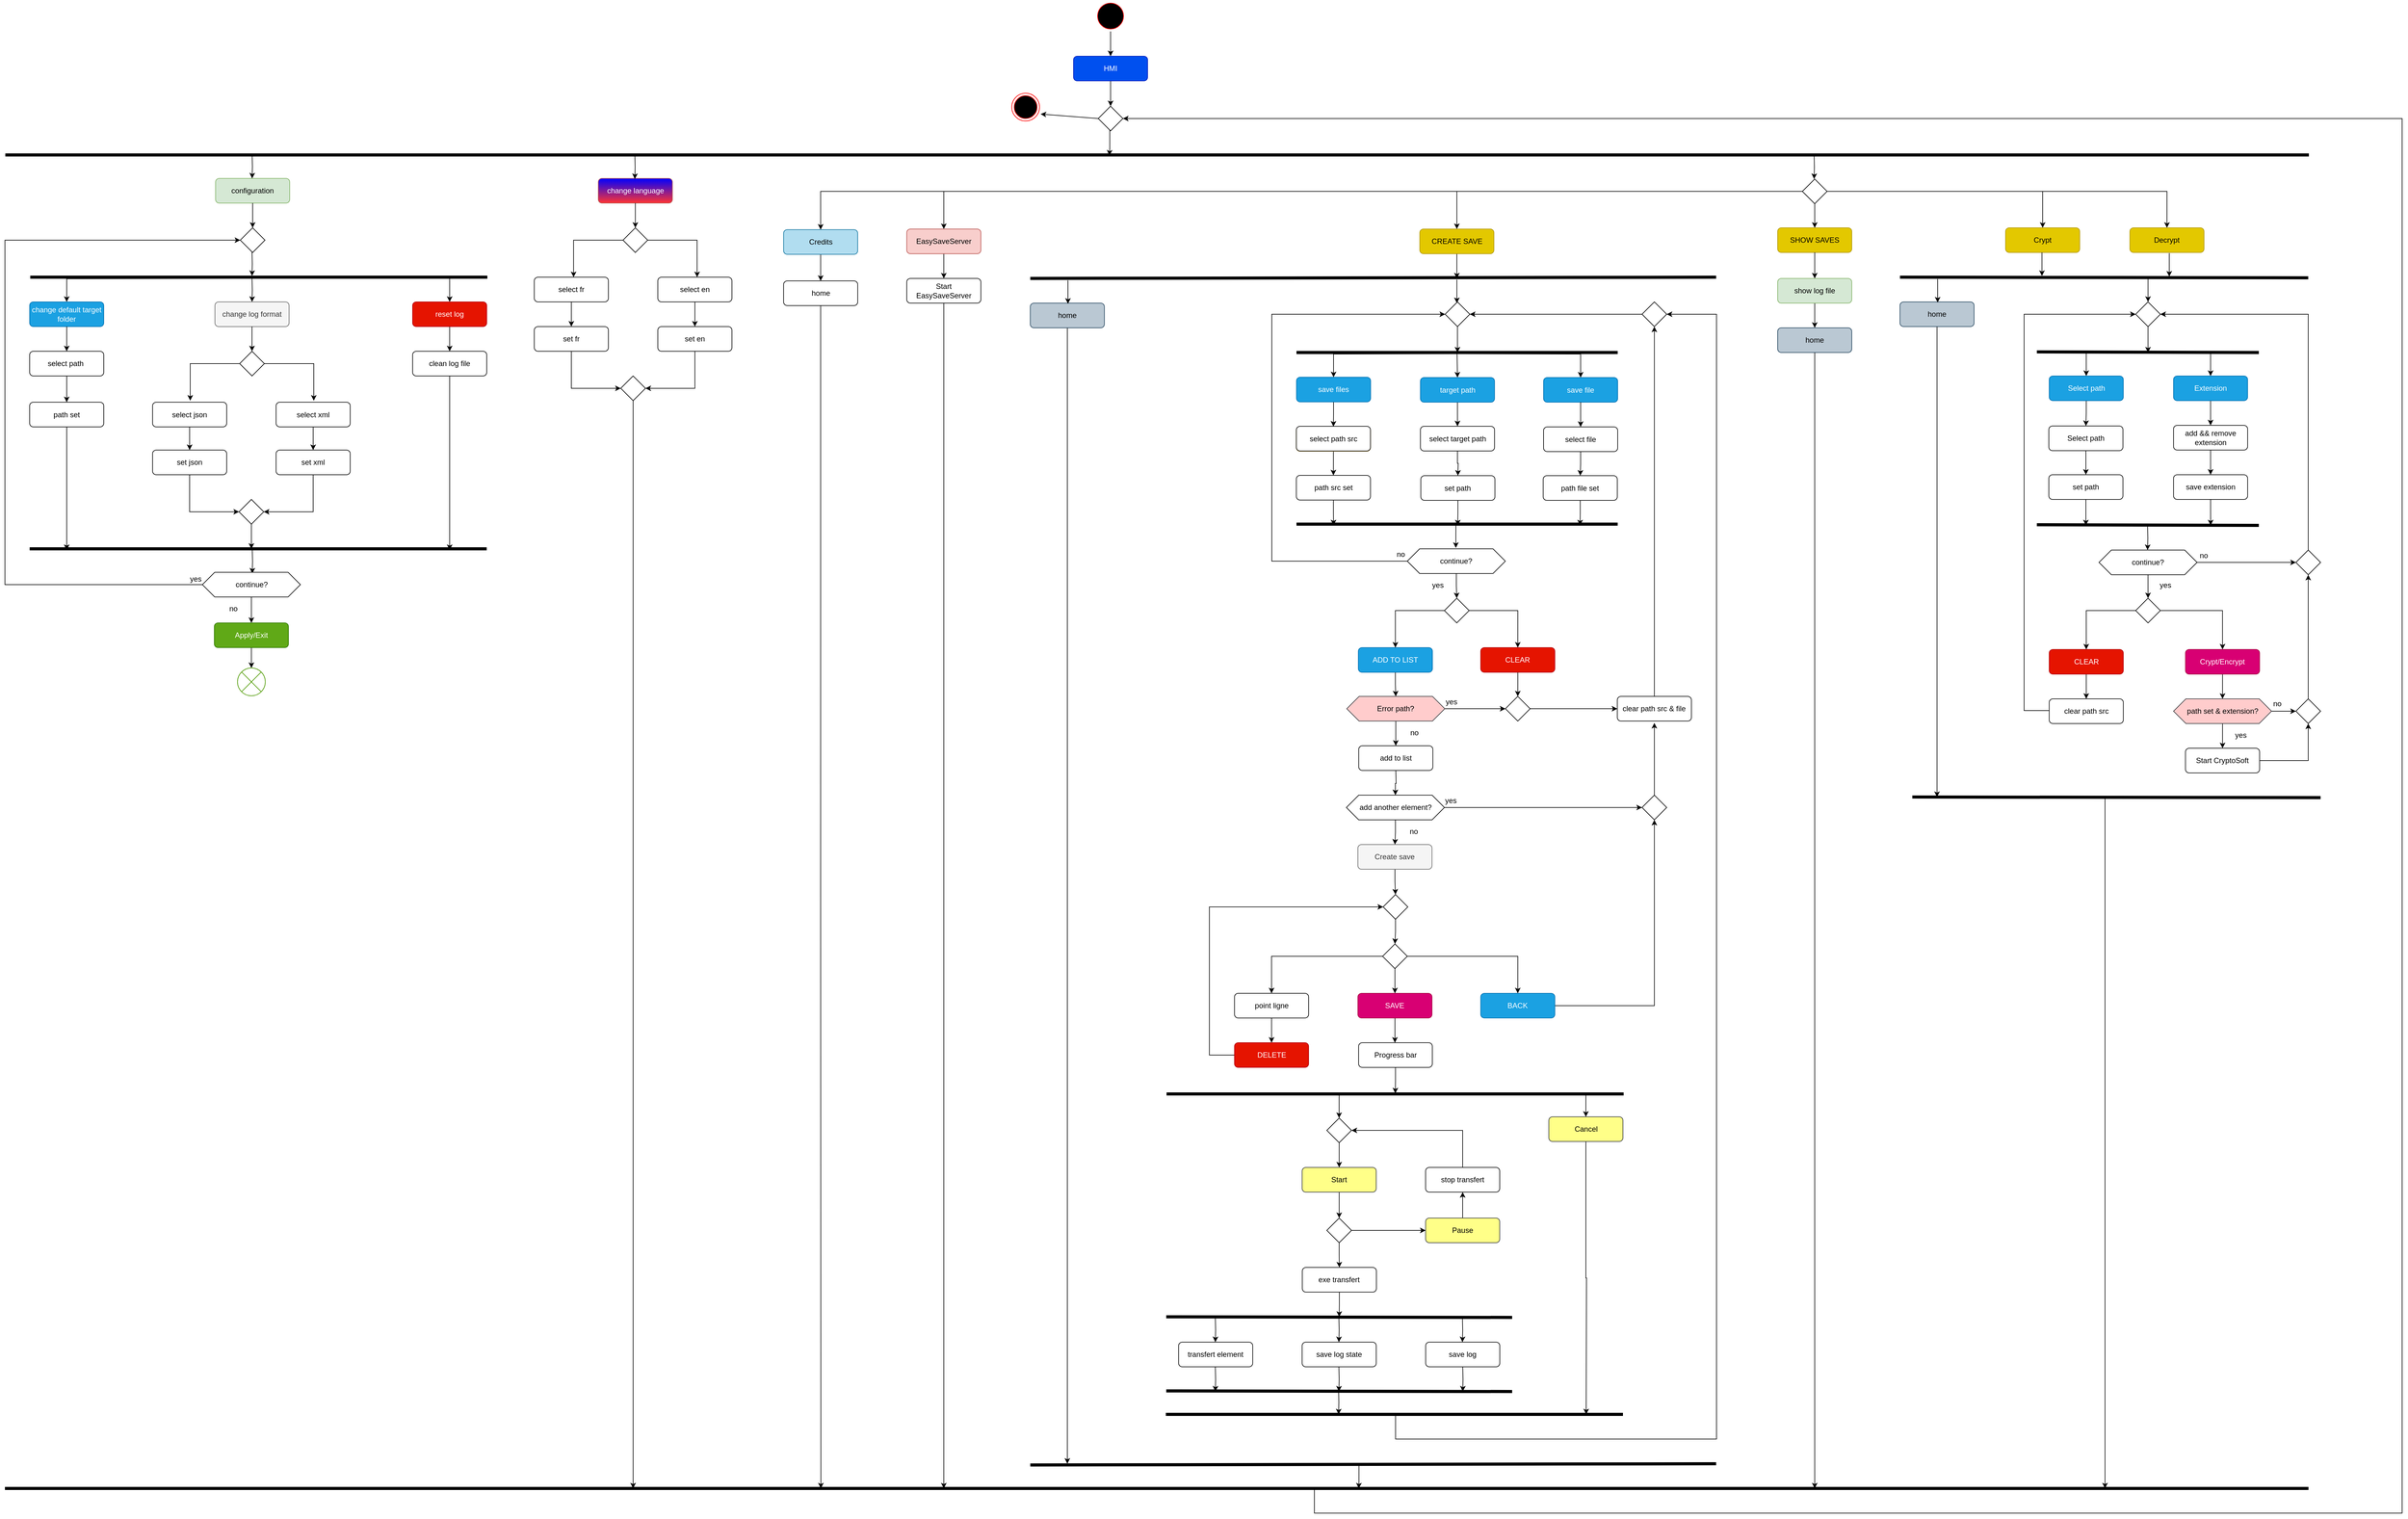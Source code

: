 <mxfile version="20.6.0" type="device"><diagram id="dudCwBpUd0n9iCs9C_6g" name="Page-1"><mxGraphModel dx="3085" dy="1378" grid="0" gridSize="10" guides="1" tooltips="1" connect="1" arrows="1" fold="1" page="0" pageScale="1" pageWidth="827" pageHeight="1169" math="0" shadow="0"><root><mxCell id="0"/><mxCell id="1" parent="0"/><mxCell id="9KNeF145mO7YEiVmk_EC-32" value="" style="edgeStyle=orthogonalEdgeStyle;rounded=0;orthogonalLoop=1;jettySize=auto;html=1;" parent="1" source="032jNiydvK617705pEV5-4" target="032jNiydvK617705pEV5-6" edge="1"><mxGeometry relative="1" as="geometry"/></mxCell><mxCell id="032jNiydvK617705pEV5-4" value="" style="ellipse;html=1;shape=startState;fillColor=#000000;strokeColor=#ff0000;" parent="1" vertex="1"><mxGeometry x="335" y="110" width="50" height="50" as="geometry"/></mxCell><mxCell id="032jNiydvK617705pEV5-29" style="edgeStyle=orthogonalEdgeStyle;rounded=0;orthogonalLoop=1;jettySize=auto;html=1;entryX=0.5;entryY=0;entryDx=0;entryDy=0;" parent="1" source="032jNiydvK617705pEV5-6" target="032jNiydvK617705pEV5-28" edge="1"><mxGeometry relative="1" as="geometry"/></mxCell><mxCell id="032jNiydvK617705pEV5-6" value="HMI" style="rounded=1;whiteSpace=wrap;html=1;fillColor=#0050ef;fontColor=#ffffff;strokeColor=#001DBC;" parent="1" vertex="1"><mxGeometry x="300" y="200" width="120" height="40" as="geometry"/></mxCell><mxCell id="94uNGtybyXextRgsbkFP-169" style="orthogonalLoop=1;jettySize=auto;html=1;exitX=0;exitY=0.5;exitDx=0;exitDy=0;entryX=1.039;entryY=0.749;entryDx=0;entryDy=0;strokeWidth=1;strokeColor=default;entryPerimeter=0;" parent="1" source="032jNiydvK617705pEV5-28" target="94uNGtybyXextRgsbkFP-168" edge="1"><mxGeometry relative="1" as="geometry"/></mxCell><mxCell id="032jNiydvK617705pEV5-28" value="" style="rhombus;whiteSpace=wrap;html=1;" parent="1" vertex="1"><mxGeometry x="340" y="281" width="40" height="40" as="geometry"/></mxCell><mxCell id="94uNGtybyXextRgsbkFP-168" value="" style="ellipse;html=1;shape=endState;fillColor=#000000;strokeColor=#ff0000;" parent="1" vertex="1"><mxGeometry x="200" y="260" width="45" height="45" as="geometry"/></mxCell><mxCell id="9KNeF145mO7YEiVmk_EC-20" style="edgeStyle=orthogonalEdgeStyle;rounded=0;orthogonalLoop=1;jettySize=auto;html=1;entryX=0.5;entryY=0;entryDx=0;entryDy=0;" parent="1" edge="1"><mxGeometry relative="1" as="geometry"><mxPoint x="-1029.625" y="998.005" as="sourcePoint"/><mxPoint x="-1029.625" y="1038.01" as="targetPoint"/></mxGeometry></mxCell><mxCell id="KdKQ0iWD5LOCcWFIwDFx-19" value="configuration" style="rounded=1;whiteSpace=wrap;html=1;fillColor=#d5e8d4;strokeColor=#82b366;" parent="1" vertex="1"><mxGeometry x="-1089" y="398" width="120" height="40" as="geometry"/></mxCell><mxCell id="QlTPh4VRdEOP2ite62NM-198" style="edgeStyle=orthogonalEdgeStyle;rounded=0;orthogonalLoop=1;jettySize=auto;html=1;entryX=0.5;entryY=0;entryDx=0;entryDy=0;" parent="1" target="QlTPh4VRdEOP2ite62NM-187" edge="1"><mxGeometry relative="1" as="geometry"><mxPoint x="-1030" y="558" as="sourcePoint"/></mxGeometry></mxCell><mxCell id="MQZH3EZmyWF0epqeb5id-68" value="change default target&lt;span style=&quot;color: rgba(0, 0, 0, 0); font-family: monospace; font-size: 0px; text-align: start;&quot;&gt;%3CmxGraphModel%3E%3Croot%3E%3CmxCell%20id%3D%220%22%2F%3E%3CmxCell%20id%3D%221%22%20parent%3D%220%22%2F%3E%3CmxCell%20id%3D%222%22%20value%3D%22%22%20style%3D%22group%22%20vertex%3D%221%22%20connectable%3D%220%22%20parent%3D%221%22%3E%3CmxGeometry%20x%3D%22-490%22%20y%3D%22350%22%20width%3D%22761%22%20height%3D%22520%22%20as%3D%22geometry%22%2F%3E%3C%2FmxCell%3E%3CmxCell%20id%3D%223%22%20style%3D%22edgeStyle%3DorthogonalEdgeStyle%3Brounded%3D0%3BorthogonalLoop%3D1%3BjettySize%3Dauto%3Bhtml%3D1%3BentryX%3D0.5%3BentryY%3D0%3BentryDx%3D0%3BentryDy%3D0%3B%22%20edge%3D%221%22%20parent%3D%222%22%20source%3D%224%22%3E%3CmxGeometry%20relative%3D%221%22%20as%3D%22geometry%22%3E%3CmxPoint%20x%3D%22320%22%20y%3D%2280%22%20as%3D%22targetPoint%22%2F%3E%3C%2FmxGeometry%3E%3C%2FmxCell%3E%3CmxCell%20id%3D%224%22%20value%3D%22configuration%22%20style%3D%22rounded%3D1%3BwhiteSpace%3Dwrap%3Bhtml%3D1%3BfillColor%3D%23e51400%3BstrokeColor%3D%23B20000%3BfontColor%3D%23ffffff%3B%22%20vertex%3D%221%22%20parent%3D%222%22%3E%3CmxGeometry%20x%3D%22260%22%20width%3D%22120%22%20height%3D%2240%22%20as%3D%22geometry%22%2F%3E%3C%2FmxCell%3E%3CmxCell%20id%3D%225%22%20value%3D%22change%20language%22%20style%3D%22rounded%3D1%3BwhiteSpace%3Dwrap%3Bhtml%3D1%3BfillColor%3D%23f8cecc%3BstrokeColor%3D%23b85450%3B%22%20vertex%3D%221%22%20parent%3D%222%22%3E%3CmxGeometry%20x%3D%22260%22%20y%3D%22160%22%20width%3D%22120%22%20height%3D%2240%22%20as%3D%22geometry%22%2F%3E%3C%2FmxCell%3E%3CmxCell%20id%3D%226%22%20style%3D%22edgeStyle%3DorthogonalEdgeStyle%3BorthogonalLoop%3D1%3BjettySize%3Dauto%3Bhtml%3D1%3BentryX%3D0.5%3BentryY%3D0%3BentryDx%3D0%3BentryDy%3D0%3BstrokeColor%3Ddefault%3BstrokeWidth%3D1%3Brounded%3D0%3BexitX%3D0%3BexitY%3D0.5%3BexitDx%3D0%3BexitDy%3D0%3B%22%20edge%3D%221%22%20parent%3D%222%22%20source%3D%2212%22%3E%3CmxGeometry%20relative%3D%221%22%20as%3D%22geometry%22%3E%3CmxPoint%20x%3D%22220%22%20y%3D%22320%22%20as%3D%22targetPoint%22%2F%3E%3CArray%20as%3D%22points%22%3E%3CmxPoint%20x%3D%22220%22%20y%3D%22260%22%2F%3E%3C%2FArray%3E%3CmxPoint%20x%3D%22240%22%20y%3D%22260%22%20as%3D%22sourcePoint%22%2F%3E%3C%2FmxGeometry%3E%3C%2FmxCell%3E%3CmxCell%20id%3D%227%22%20style%3D%22edgeStyle%3DorthogonalEdgeStyle%3Brounded%3D0%3BorthogonalLoop%3D1%3BjettySize%3Dauto%3Bhtml%3D1%3BentryX%3D1%3BentryY%3D0.5%3BentryDx%3D0%3BentryDy%3D0%3BstrokeColor%3Ddefault%3BstrokeWidth%3D1%3B%22%20edge%3D%221%22%20parent%3D%222%22%20source%3D%228%22%3E%3CmxGeometry%20relative%3D%221%22%20as%3D%22geometry%22%3E%3CArray%20as%3D%22points%22%3E%3CmxPoint%20x%3D%22420%22%20y%3D%22420%22%2F%3E%3C%2FArray%3E%3CmxPoint%20x%3D%22340%22%20y%3D%22420%22%20as%3D%22targetPoint%22%2F%3E%3C%2FmxGeometry%3E%3C%2FmxCell%3E%3CmxCell%20id%3D%228%22%20value%3D%22en%22%20style%3D%22rounded%3D1%3BwhiteSpace%3Dwrap%3Bhtml%3D1%3Bsketch%3D0%3B%22%20vertex%3D%221%22%20parent%3D%222%22%3E%3CmxGeometry%20x%3D%22360%22%20y%3D%22320%22%20width%3D%22120%22%20height%3D%2240%22%20as%3D%22geometry%22%2F%3E%3C%2FmxCell%3E%3CmxCell%20id%3D%229%22%20style%3D%22edgeStyle%3DorthogonalEdgeStyle%3Brounded%3D0%3BorthogonalLoop%3D1%3BjettySize%3Dauto%3Bhtml%3D1%3BentryX%3D0%3BentryY%3D0.5%3BentryDx%3D0%3BentryDy%3D0%3BstrokeColor%3Ddefault%3BstrokeWidth%3D1%3B%22%20edge%3D%221%22%20parent%3D%222%22%3E%3CmxGeometry%20relative%3D%221%22%20as%3D%22geometry%22%3E%3CmxPoint%20x%3D%22220%22%20y%3D%22360%22%20as%3D%22sourcePoint%22%2F%3E%3CArray%20as%3D%22points%22%3E%3CmxPoint%20x%3D%22220%22%20y%3D%22420%22%2F%3E%3C%2FArray%3E%3CmxPoint%20x%3D%22300%22%20y%3D%22420%22%20as%3D%22targetPoint%22%2F%3E%3C%2FmxGeometry%3E%3C%2FmxCell%3E%3CmxCell%20id%3D%2210%22%20value%3D%22fr%22%20style%3D%22rounded%3D1%3BwhiteSpace%3Dwrap%3Bhtml%3D1%3Bsketch%3D0%3B%22%20vertex%3D%221%22%20parent%3D%222%22%3E%3CmxGeometry%20x%3D%22160%22%20y%3D%22320%22%20width%3D%22120%22%20height%3D%2240%22%20as%3D%22geometry%22%2F%3E%3C%2FmxCell%3E%3CmxCell%20id%3D%2211%22%20value%3D%22%22%20style%3D%22rhombus%3BwhiteSpace%3Dwrap%3Bhtml%3D1%3B%22%20vertex%3D%221%22%20parent%3D%222%22%3E%3CmxGeometry%20x%3D%22300%22%20y%3D%22400%22%20width%3D%2240%22%20height%3D%2240%22%20as%3D%22geometry%22%2F%3E%3C%2FmxCell%3E%3CmxCell%20id%3D%2212%22%20value%3D%22%22%20style%3D%22rhombus%3BwhiteSpace%3Dwrap%3Bhtml%3D1%3B%22%20vertex%3D%221%22%20parent%3D%222%22%3E%3CmxGeometry%20x%3D%22300%22%20y%3D%22240%22%20width%3D%2240%22%20height%3D%2240%22%20as%3D%22geometry%22%2F%3E%3C%2FmxCell%3E%3CmxCell%20id%3D%2213%22%20style%3D%22edgeStyle%3DorthogonalEdgeStyle%3Brounded%3D0%3BorthogonalLoop%3D1%3BjettySize%3Dauto%3Bhtml%3D1%3BentryX%3D0.5%3BentryY%3D0%3BentryDx%3D0%3BentryDy%3D0%3B%22%20edge%3D%221%22%20parent%3D%222%22%20source%3D%225%22%20target%3D%2212%22%3E%3CmxGeometry%20relative%3D%221%22%20as%3D%22geometry%22%2F%3E%3C%2FmxCell%3E%3CmxCell%20id%3D%2214%22%20style%3D%22edgeStyle%3DorthogonalEdgeStyle%3Brounded%3D0%3BorthogonalLoop%3D1%3BjettySize%3Dauto%3Bhtml%3D1%3BentryX%3D0.5%3BentryY%3D0%3BentryDx%3D0%3BentryDy%3D0%3BstrokeColor%3Ddefault%3BstrokeWidth%3D1%3BexitX%3D1%3BexitY%3D0.5%3BexitDx%3D0%3BexitDy%3D0%3B%22%20edge%3D%221%22%20parent%3D%222%22%20source%3D%2212%22%20target%3D%228%22%3E%3CmxGeometry%20relative%3D%221%22%20as%3D%22geometry%22%3E%3CArray%20as%3D%22points%22%3E%3CmxPoint%20x%3D%22420%22%20y%3D%22260%22%2F%3E%3C%2FArray%3E%3CmxPoint%20x%3D%22400%22%20y%3D%22260%22%20as%3D%22sourcePoint%22%2F%3E%3C%2FmxGeometry%3E%3C%2FmxCell%3E%3CmxCell%20id%3D%2215%22%20style%3D%22edgeStyle%3DorthogonalEdgeStyle%3Brounded%3D0%3BorthogonalLoop%3D1%3BjettySize%3Dauto%3Bhtml%3D1%3BentryX%3D0.5%3BentryY%3D0%3BentryDx%3D0%3BentryDy%3D0%3BstrokeColor%3Ddefault%3BstrokeWidth%3D1%3BexitX%3D1%3BexitY%3D0.5%3BexitDx%3D0%3BexitDy%3D0%3B%22%20edge%3D%221%22%20parent%3D%222%22%20target%3D%2217%22%3E%3CmxGeometry%20relative%3D%221%22%20as%3D%22geometry%22%3E%3CArray%20as%3D%22points%22%3E%3CmxPoint%20x%3D%22701%22%20y%3D%22260%22%2F%3E%3C%2FArray%3E%3CmxPoint%20x%3D%22601%22%20y%3D%22260%22%20as%3D%22sourcePoint%22%2F%3E%3C%2FmxGeometry%3E%3C%2FmxCell%3E%3CmxCell%20id%3D%2216%22%20style%3D%22edgeStyle%3DorthogonalEdgeStyle%3Brounded%3D0%3BorthogonalLoop%3D1%3BjettySize%3Dauto%3Bhtml%3D1%3BentryX%3D0.5%3BentryY%3D0%3BentryDx%3D0%3BentryDy%3D0%3B%22%20edge%3D%221%22%20parent%3D%222%22%20source%3D%2217%22%3E%3CmxGeometry%20relative%3D%221%22%20as%3D%22geometry%22%3E%3CmxPoint%20x%3D%22701%22%20y%3D%22400%22%20as%3D%22targetPoint%22%2F%3E%3C%2FmxGeometry%3E%3C%2FmxCell%3E%3CmxCell%20id%3D%2217%22%20value%3D%22uninstall%22%20style%3D%22rounded%3D1%3BwhiteSpace%3Dwrap%3Bhtml%3D1%3Bsketch%3D0%3BfillColor%3D%23f8cecc%3BstrokeColor%3D%23b85450%3B%22%20vertex%3D%221%22%20parent%3D%222%22%3E%3CmxGeometry%20x%3D%22641%22%20y%3D%22320%22%20width%3D%22120%22%20height%3D%2240%22%20as%3D%22geometry%22%2F%3E%3C%2FmxCell%3E%3CmxCell%20id%3D%2218%22%20style%3D%22edgeStyle%3DorthogonalEdgeStyle%3Brounded%3D0%3BorthogonalLoop%3D1%3BjettySize%3Dauto%3Bhtml%3D1%3BentryX%3D0.5%3BentryY%3D0%3BentryDx%3D0%3BentryDy%3D0%3B%22%20edge%3D%221%22%20parent%3D%222%22%20source%3D%2219%22%3E%3CmxGeometry%20relative%3D%221%22%20as%3D%22geometry%22%3E%3CmxPoint%20x%3D%22581%22%20y%3D%22240%22%20as%3D%22targetPoint%22%2F%3E%3C%2FmxGeometry%3E%3C%2FmxCell%3E%3CmxCell%20id%3D%2219%22%20value%3D%22uninstall%22%20style%3D%22rounded%3D1%3BwhiteSpace%3Dwrap%3Bhtml%3D1%3BfillColor%3D%23f8cecc%3BstrokeColor%3D%23b85450%3B%22%20vertex%3D%221%22%20parent%3D%222%22%3E%3CmxGeometry%20x%3D%22521%22%20y%3D%22160%22%20width%3D%22120%22%20height%3D%2240%22%20as%3D%22geometry%22%2F%3E%3C%2FmxCell%3E%3CmxCell%20id%3D%2220%22%20value%3D%22sure%3F%22%20style%3D%22shape%3Dhexagon%3Bperimeter%3DhexagonPerimeter2%3BwhiteSpace%3Dwrap%3Bhtml%3D1%3BfixedSize%3D1%3B%22%20vertex%3D%221%22%20parent%3D%222%22%3E%3CmxGeometry%20x%3D%22501%22%20y%3D%22240%22%20width%3D%22160%22%20height%3D%2240%22%20as%3D%22geometry%22%2F%3E%3C%2FmxCell%3E%3CmxCell%20id%3D%2221%22%20value%3D%22%26lt%3Bfont%20style%3D%26quot%3Bfont-size%3A%2012px%3B%26quot%3B%26gt%3Byes%26lt%3B%2Ffont%26gt%3B%22%20style%3D%22text%3Bhtml%3D1%3BstrokeColor%3Dnone%3BfillColor%3Dnone%3Balign%3Dcenter%3BverticalAlign%3Dmiddle%3BwhiteSpace%3Dwrap%3Brounded%3D0%3BfontSize%3D23%3B%22%20vertex%3D%221%22%20parent%3D%222%22%3E%3CmxGeometry%20x%3D%22661%22%20y%3D%22230%22%20width%3D%2260%22%20height%3D%2230%22%20as%3D%22geometry%22%2F%3E%3C%2FmxCell%3E%3CmxCell%20id%3D%2222%22%20value%3D%22%26lt%3Bfont%20style%3D%26quot%3Bfont-size%3A%2012px%3B%26quot%3B%26gt%3Bno%26lt%3B%2Ffont%26gt%3B%22%20style%3D%22text%3Bhtml%3D1%3BstrokeColor%3Dnone%3BfillColor%3Dnone%3Balign%3Dcenter%3BverticalAlign%3Dmiddle%3BwhiteSpace%3Dwrap%3Brounded%3D0%3BfontSize%3D23%3B%22%20vertex%3D%221%22%20parent%3D%222%22%3E%3CmxGeometry%20x%3D%22582%22%20y%3D%22280%22%20width%3D%2260%22%20height%3D%2230%22%20as%3D%22geometry%22%2F%3E%3C%2FmxCell%3E%3CmxCell%20id%3D%2223%22%20value%3D%22%22%20style%3D%22rhombus%3BwhiteSpace%3Dwrap%3Bhtml%3D1%3B%22%20vertex%3D%221%22%20parent%3D%222%22%3E%3CmxGeometry%20x%3D%22300%22%20y%3D%22480%22%20width%3D%2240%22%20height%3D%2240%22%20as%3D%22geometry%22%2F%3E%3C%2FmxCell%3E%3CmxCell%20id%3D%2224%22%20style%3D%22edgeStyle%3DorthogonalEdgeStyle%3Brounded%3D0%3BorthogonalLoop%3D1%3BjettySize%3Dauto%3Bhtml%3D1%3BentryX%3D0.5%3BentryY%3D0%3BentryDx%3D0%3BentryDy%3D0%3B%22%20edge%3D%221%22%20parent%3D%222%22%20source%3D%2211%22%20target%3D%2223%22%3E%3CmxGeometry%20relative%3D%221%22%20as%3D%22geometry%22%2F%3E%3C%2FmxCell%3E%3CmxCell%20id%3D%2225%22%20style%3D%22edgeStyle%3DorthogonalEdgeStyle%3Brounded%3D0%3BorthogonalLoop%3D1%3BjettySize%3Dauto%3Bhtml%3D1%3BentryX%3D1%3BentryY%3D0.5%3BentryDx%3D0%3BentryDy%3D0%3B%22%20edge%3D%221%22%20parent%3D%222%22%20source%3D%2220%22%20target%3D%2223%22%3E%3CmxGeometry%20relative%3D%221%22%20as%3D%22geometry%22%3E%3CmxPoint%20x%3D%22601%22%20y%3D%22240%22%20as%3D%22targetPoint%22%2F%3E%3CArray%20as%3D%22points%22%3E%3CmxPoint%20x%3D%22581%22%20y%3D%22500%22%2F%3E%3C%2FArray%3E%3C%2FmxGeometry%3E%3C%2FmxCell%3E%3CmxCell%20id%3D%2226%22%20value%3D%22%22%20style%3D%22shape%3DsumEllipse%3Bperimeter%3DellipsePerimeter%3BwhiteSpace%3Dwrap%3Bhtml%3D1%3BbackgroundOutline%3D1%3BstrokeWidth%3D2%3B%22%20vertex%3D%221%22%20parent%3D%222%22%3E%3CmxGeometry%20x%3D%22679.5%22%20y%3D%22400%22%20width%3D%2245%22%20height%3D%2245%22%20as%3D%22geometry%22%2F%3E%3C%2FmxCell%3E%3CmxCell%20id%3D%2227%22%20style%3D%22edgeStyle%3DorthogonalEdgeStyle%3Brounded%3D0%3BorthogonalLoop%3D1%3BjettySize%3Dauto%3Bhtml%3D1%3BentryX%3D0.5%3BentryY%3D0%3BentryDx%3D0%3BentryDy%3D0%3B%22%20edge%3D%221%22%20parent%3D%222%22%20source%3D%2229%22%20target%3D%225%22%3E%3CmxGeometry%20relative%3D%221%22%20as%3D%22geometry%22%2F%3E%3C%2FmxCell%3E%3CmxCell%20id%3D%2228%22%20style%3D%22edgeStyle%3DorthogonalEdgeStyle%3Brounded%3D0%3BorthogonalLoop%3D1%3BjettySize%3Dauto%3Bhtml%3D1%3BentryX%3D0.5%3BentryY%3D0%3BentryDx%3D0%3BentryDy%3D0%3B%22%20edge%3D%221%22%20parent%3D%222%22%20source%3D%2229%22%20target%3D%2219%22%3E%3CmxGeometry%20relative%3D%221%22%20as%3D%22geometry%22%2F%3E%3C%2FmxCell%3E%3CmxCell%20id%3D%2229%22%20value%3D%22%22%20style%3D%22rhombus%3BwhiteSpace%3Dwrap%3Bhtml%3D1%3B%22%20vertex%3D%221%22%20parent%3D%222%22%3E%3CmxGeometry%20x%3D%22300%22%20y%3D%2280%22%20width%3D%2240%22%20height%3D%2240%22%20as%3D%22geometry%22%2F%3E%3C%2FmxCell%3E%3CmxCell%20id%3D%2230%22%20value%3D%22change%20default%20target%20folder%22%20style%3D%22rounded%3D1%3BwhiteSpace%3Dwrap%3Bhtml%3D1%3BfillColor%3D%23f8cecc%3BstrokeColor%3D%23b85450%3B%22%20vertex%3D%221%22%20parent%3D%222%22%3E%3CmxGeometry%20y%3D%22160%22%20width%3D%22120%22%20height%3D%2240%22%20as%3D%22geometry%22%2F%3E%3C%2FmxCell%3E%3CmxCell%20id%3D%2231%22%20style%3D%22edgeStyle%3DorthogonalEdgeStyle%3Brounded%3D0%3BorthogonalLoop%3D1%3BjettySize%3Dauto%3Bhtml%3D1%3BentryX%3D0.5%3BentryY%3D0%3BentryDx%3D0%3BentryDy%3D0%3B%22%20edge%3D%221%22%20parent%3D%222%22%20source%3D%2229%22%20target%3D%2230%22%3E%3CmxGeometry%20relative%3D%221%22%20as%3D%22geometry%22%2F%3E%3C%2FmxCell%3E%3CmxCell%20id%3D%2232%22%20style%3D%22edgeStyle%3DorthogonalEdgeStyle%3Brounded%3D0%3BorthogonalLoop%3D1%3BjettySize%3Dauto%3Bhtml%3D1%3BentryX%3D0%3BentryY%3D0.5%3BentryDx%3D0%3BentryDy%3D0%3B%22%20edge%3D%221%22%20parent%3D%222%22%20source%3D%2233%22%20target%3D%2223%22%3E%3CmxGeometry%20relative%3D%221%22%20as%3D%22geometry%22%3E%3CArray%20as%3D%22points%22%3E%3CmxPoint%20x%3D%2260%22%20y%3D%22500%22%2F%3E%3C%2FArray%3E%3C%2FmxGeometry%3E%3C%2FmxCell%3E%3CmxCell%20id%3D%2233%22%20value%3D%22select%26amp%3Bnbsp%3Bpath%26amp%3Bnbsp%3B%22%20style%3D%22rounded%3D1%3BwhiteSpace%3Dwrap%3Bhtml%3D1%3BfillColor%3D%23fff2cc%3BstrokeColor%3D%23d6b656%3B%22%20vertex%3D%221%22%20parent%3D%222%22%3E%3CmxGeometry%20y%3D%22240%22%20width%3D%22120%22%20height%3D%2240%22%20as%3D%22geometry%22%2F%3E%3C%2FmxCell%3E%3CmxCell%20id%3D%2234%22%20style%3D%22edgeStyle%3DorthogonalEdgeStyle%3Brounded%3D0%3BorthogonalLoop%3D1%3BjettySize%3Dauto%3Bhtml%3D1%3BentryX%3D0.5%3BentryY%3D0%3BentryDx%3D0%3BentryDy%3D0%3B%22%20edge%3D%221%22%20parent%3D%222%22%20source%3D%2230%22%20target%3D%2233%22%3E%3CmxGeometry%20relative%3D%221%22%20as%3D%22geometry%22%2F%3E%3C%2FmxCell%3E%3C%2Froot%3E%3C%2FmxGraphModel%3E&lt;/span&gt;&lt;br&gt;folder" style="rounded=1;whiteSpace=wrap;html=1;fillColor=#1ba1e2;strokeColor=#006EAF;fontColor=#ffffff;" parent="1" vertex="1"><mxGeometry x="-1390" y="598" width="120" height="40" as="geometry"/></mxCell><mxCell id="QlTPh4VRdEOP2ite62NM-98" style="edgeStyle=orthogonalEdgeStyle;rounded=0;orthogonalLoop=1;jettySize=auto;html=1;entryX=0.5;entryY=0;entryDx=0;entryDy=0;" parent="1" target="MQZH3EZmyWF0epqeb5id-68" edge="1"><mxGeometry relative="1" as="geometry"><mxPoint x="-1029" y="560" as="sourcePoint"/></mxGeometry></mxCell><mxCell id="9KNeF145mO7YEiVmk_EC-17" style="edgeStyle=orthogonalEdgeStyle;rounded=0;orthogonalLoop=1;jettySize=auto;html=1;entryX=0.5;entryY=0;entryDx=0;entryDy=0;" parent="1" source="MQZH3EZmyWF0epqeb5id-69" target="9KNeF145mO7YEiVmk_EC-16" edge="1"><mxGeometry relative="1" as="geometry"/></mxCell><mxCell id="MQZH3EZmyWF0epqeb5id-69" value="select&amp;nbsp;path&amp;nbsp;" style="rounded=1;whiteSpace=wrap;html=1;" parent="1" vertex="1"><mxGeometry x="-1390" y="678" width="120" height="40" as="geometry"/></mxCell><mxCell id="MQZH3EZmyWF0epqeb5id-73" style="edgeStyle=orthogonalEdgeStyle;rounded=0;orthogonalLoop=1;jettySize=auto;html=1;entryX=0.5;entryY=0;entryDx=0;entryDy=0;" parent="1" source="MQZH3EZmyWF0epqeb5id-68" target="MQZH3EZmyWF0epqeb5id-69" edge="1"><mxGeometry relative="1" as="geometry"/></mxCell><mxCell id="9KNeF145mO7YEiVmk_EC-15" style="edgeStyle=orthogonalEdgeStyle;rounded=0;orthogonalLoop=1;jettySize=auto;html=1;entryX=0.5;entryY=0;entryDx=0;entryDy=0;" parent="1" source="QlTPh4VRdEOP2ite62NM-1" target="9KNeF145mO7YEiVmk_EC-14" edge="1"><mxGeometry relative="1" as="geometry"/></mxCell><mxCell id="QlTPh4VRdEOP2ite62NM-1" value="reset log" style="rounded=1;whiteSpace=wrap;html=1;fillColor=#e51400;strokeColor=#B20000;fontColor=#ffffff;" parent="1" vertex="1"><mxGeometry x="-770" y="598" width="120" height="40" as="geometry"/></mxCell><mxCell id="QlTPh4VRdEOP2ite62NM-95" style="edgeStyle=orthogonalEdgeStyle;rounded=0;orthogonalLoop=1;jettySize=auto;html=1;entryX=0.5;entryY=0;entryDx=0;entryDy=0;" parent="1" target="QlTPh4VRdEOP2ite62NM-1" edge="1"><mxGeometry relative="1" as="geometry"><mxPoint x="-1029" y="560" as="sourcePoint"/><Array as="points"><mxPoint x="-1010" y="560"/><mxPoint x="-710" y="560"/></Array></mxGeometry></mxCell><mxCell id="QlTPh4VRdEOP2ite62NM-197" style="edgeStyle=orthogonalEdgeStyle;rounded=0;orthogonalLoop=1;jettySize=auto;html=1;entryX=0.5;entryY=0;entryDx=0;entryDy=0;" parent="1" edge="1"><mxGeometry relative="1" as="geometry"><mxPoint x="-1030" y="516" as="sourcePoint"/><mxPoint x="-1030" y="556" as="targetPoint"/></mxGeometry></mxCell><mxCell id="QlTPh4VRdEOP2ite62NM-171" value="" style="rhombus;whiteSpace=wrap;html=1;" parent="1" vertex="1"><mxGeometry x="-1049" y="478" width="40" height="40" as="geometry"/></mxCell><mxCell id="QlTPh4VRdEOP2ite62NM-173" style="edgeStyle=orthogonalEdgeStyle;rounded=0;orthogonalLoop=1;jettySize=auto;html=1;entryX=0.5;entryY=0;entryDx=0;entryDy=0;" parent="1" source="KdKQ0iWD5LOCcWFIwDFx-19" target="QlTPh4VRdEOP2ite62NM-171" edge="1"><mxGeometry relative="1" as="geometry"/></mxCell><mxCell id="QlTPh4VRdEOP2ite62NM-187" value="change log format" style="rounded=1;whiteSpace=wrap;html=1;fillColor=#f5f5f5;strokeColor=#666666;fontColor=#333333;" parent="1" vertex="1"><mxGeometry x="-1090" y="598" width="120" height="40" as="geometry"/></mxCell><mxCell id="QlTPh4VRdEOP2ite62NM-188" style="edgeStyle=orthogonalEdgeStyle;orthogonalLoop=1;jettySize=auto;html=1;entryX=0.5;entryY=0;entryDx=0;entryDy=0;strokeColor=default;strokeWidth=1;rounded=0;exitX=0;exitY=0.5;exitDx=0;exitDy=0;" parent="1" source="QlTPh4VRdEOP2ite62NM-194" edge="1"><mxGeometry relative="1" as="geometry"><mxPoint x="-1130.0" y="758" as="targetPoint"/><Array as="points"><mxPoint x="-1130" y="698"/></Array><mxPoint x="-1110" y="698" as="sourcePoint"/></mxGeometry></mxCell><mxCell id="QlTPh4VRdEOP2ite62NM-189" style="edgeStyle=orthogonalEdgeStyle;rounded=0;orthogonalLoop=1;jettySize=auto;html=1;entryX=1;entryY=0.5;entryDx=0;entryDy=0;strokeColor=default;strokeWidth=1;" parent="1" edge="1"><mxGeometry relative="1" as="geometry"><Array as="points"><mxPoint x="-931" y="938"/></Array><mxPoint x="-1011.0" y="938" as="targetPoint"/><mxPoint x="-931.02" y="878" as="sourcePoint"/></mxGeometry></mxCell><mxCell id="QlTPh4VRdEOP2ite62NM-190" value="set xml" style="rounded=1;whiteSpace=wrap;html=1;sketch=0;" parent="1" vertex="1"><mxGeometry x="-991" y="838" width="120" height="40" as="geometry"/></mxCell><mxCell id="QlTPh4VRdEOP2ite62NM-191" style="edgeStyle=orthogonalEdgeStyle;rounded=0;orthogonalLoop=1;jettySize=auto;html=1;entryX=0;entryY=0.5;entryDx=0;entryDy=0;strokeColor=default;strokeWidth=1;" parent="1" edge="1"><mxGeometry relative="1" as="geometry"><mxPoint x="-1131.0" y="878" as="sourcePoint"/><Array as="points"><mxPoint x="-1131" y="938"/></Array><mxPoint x="-1051.0" y="938" as="targetPoint"/></mxGeometry></mxCell><mxCell id="QlTPh4VRdEOP2ite62NM-192" value="set json" style="rounded=1;whiteSpace=wrap;html=1;sketch=0;" parent="1" vertex="1"><mxGeometry x="-1191" y="838" width="120" height="40" as="geometry"/></mxCell><mxCell id="QlTPh4VRdEOP2ite62NM-200" style="edgeStyle=orthogonalEdgeStyle;rounded=0;orthogonalLoop=1;jettySize=auto;html=1;" parent="1" source="QlTPh4VRdEOP2ite62NM-193" edge="1"><mxGeometry relative="1" as="geometry"><mxPoint x="-1031" y="998" as="targetPoint"/></mxGeometry></mxCell><mxCell id="QlTPh4VRdEOP2ite62NM-193" value="" style="rhombus;whiteSpace=wrap;html=1;" parent="1" vertex="1"><mxGeometry x="-1051" y="918" width="40" height="40" as="geometry"/></mxCell><mxCell id="QlTPh4VRdEOP2ite62NM-194" value="" style="rhombus;whiteSpace=wrap;html=1;" parent="1" vertex="1"><mxGeometry x="-1050" y="678" width="40" height="40" as="geometry"/></mxCell><mxCell id="QlTPh4VRdEOP2ite62NM-195" style="edgeStyle=orthogonalEdgeStyle;rounded=0;orthogonalLoop=1;jettySize=auto;html=1;entryX=0.5;entryY=0;entryDx=0;entryDy=0;" parent="1" source="QlTPh4VRdEOP2ite62NM-187" target="QlTPh4VRdEOP2ite62NM-194" edge="1"><mxGeometry relative="1" as="geometry"/></mxCell><mxCell id="QlTPh4VRdEOP2ite62NM-196" style="edgeStyle=orthogonalEdgeStyle;rounded=0;orthogonalLoop=1;jettySize=auto;html=1;entryX=0.5;entryY=0;entryDx=0;entryDy=0;strokeColor=default;strokeWidth=1;exitX=1;exitY=0.5;exitDx=0;exitDy=0;" parent="1" source="QlTPh4VRdEOP2ite62NM-194" edge="1"><mxGeometry relative="1" as="geometry"><Array as="points"><mxPoint x="-930" y="698"/></Array><mxPoint x="-950" y="698" as="sourcePoint"/><mxPoint x="-930.0" y="758" as="targetPoint"/></mxGeometry></mxCell><mxCell id="9KNeF145mO7YEiVmk_EC-230" style="edgeStyle=orthogonalEdgeStyle;rounded=0;orthogonalLoop=1;jettySize=auto;html=1;" parent="1" source="9KNeF145mO7YEiVmk_EC-14" edge="1"><mxGeometry relative="1" as="geometry"><mxPoint x="-710" y="1000" as="targetPoint"/></mxGeometry></mxCell><mxCell id="9KNeF145mO7YEiVmk_EC-14" value="clean log file" style="rounded=1;whiteSpace=wrap;html=1;" parent="1" vertex="1"><mxGeometry x="-770" y="678" width="120" height="40" as="geometry"/></mxCell><mxCell id="9KNeF145mO7YEiVmk_EC-232" style="edgeStyle=orthogonalEdgeStyle;rounded=0;orthogonalLoop=1;jettySize=auto;html=1;" parent="1" source="9KNeF145mO7YEiVmk_EC-16" edge="1"><mxGeometry relative="1" as="geometry"><mxPoint x="-1330" y="1000" as="targetPoint"/></mxGeometry></mxCell><mxCell id="9KNeF145mO7YEiVmk_EC-16" value="path set" style="rounded=1;whiteSpace=wrap;html=1;" parent="1" vertex="1"><mxGeometry x="-1390" y="760.5" width="120" height="40" as="geometry"/></mxCell><mxCell id="9KNeF145mO7YEiVmk_EC-27" style="edgeStyle=orthogonalEdgeStyle;rounded=0;orthogonalLoop=1;jettySize=auto;html=1;entryX=0.5;entryY=0;entryDx=0;entryDy=0;" parent="1" source="9KNeF145mO7YEiVmk_EC-18" target="9KNeF145mO7YEiVmk_EC-26" edge="1"><mxGeometry relative="1" as="geometry"/></mxCell><mxCell id="9KNeF145mO7YEiVmk_EC-234" style="edgeStyle=orthogonalEdgeStyle;rounded=0;orthogonalLoop=1;jettySize=auto;html=1;entryX=0;entryY=0.5;entryDx=0;entryDy=0;" parent="1" source="9KNeF145mO7YEiVmk_EC-18" target="QlTPh4VRdEOP2ite62NM-171" edge="1"><mxGeometry relative="1" as="geometry"><Array as="points"><mxPoint x="-1430" y="1056"/><mxPoint x="-1430" y="498"/></Array></mxGeometry></mxCell><mxCell id="9KNeF145mO7YEiVmk_EC-18" value="continue?" style="shape=hexagon;perimeter=hexagonPerimeter2;whiteSpace=wrap;html=1;fixedSize=1;rounded=0;sketch=0;shadow=0;" parent="1" vertex="1"><mxGeometry x="-1110.37" y="1036.01" width="158.75" height="40" as="geometry"/></mxCell><mxCell id="9KNeF145mO7YEiVmk_EC-19" value="&lt;font style=&quot;font-size: 12px;&quot;&gt;no&lt;/font&gt;" style="text;html=1;strokeColor=none;fillColor=none;align=center;verticalAlign=middle;whiteSpace=wrap;rounded=0;fontSize=23;" parent="1" vertex="1"><mxGeometry x="-1090" y="1076.01" width="60.37" height="30" as="geometry"/></mxCell><mxCell id="9KNeF145mO7YEiVmk_EC-24" value="&lt;font style=&quot;font-size: 12px;&quot;&gt;yes&lt;/font&gt;" style="text;html=1;strokeColor=none;fillColor=none;align=center;verticalAlign=middle;whiteSpace=wrap;rounded=0;fontSize=23;" parent="1" vertex="1"><mxGeometry x="-1151" y="1028.01" width="60" height="30" as="geometry"/></mxCell><mxCell id="9KNeF145mO7YEiVmk_EC-267" style="edgeStyle=orthogonalEdgeStyle;rounded=0;orthogonalLoop=1;jettySize=auto;html=1;exitX=0.5;exitY=1;exitDx=0;exitDy=0;entryX=0.5;entryY=0;entryDx=0;entryDy=0;" parent="1" source="9KNeF145mO7YEiVmk_EC-26" target="9KNeF145mO7YEiVmk_EC-265" edge="1"><mxGeometry relative="1" as="geometry"/></mxCell><mxCell id="9KNeF145mO7YEiVmk_EC-26" value="Apply/Exit" style="rounded=1;whiteSpace=wrap;html=1;fillColor=#60a917;strokeColor=#2D7600;fontColor=#ffffff;" parent="1" vertex="1"><mxGeometry x="-1091" y="1118.01" width="120" height="40" as="geometry"/></mxCell><mxCell id="032jNiydvK617705pEV5-26" value="SHOW SAVES" style="rounded=1;whiteSpace=wrap;html=1;fillColor=#e3c800;strokeColor=#B09500;fontColor=#000000;" parent="1" vertex="1"><mxGeometry x="1440" y="478" width="120" height="40" as="geometry"/></mxCell><mxCell id="KdKQ0iWD5LOCcWFIwDFx-25" value="&lt;font color=&quot;#ffffff&quot;&gt;change language&lt;/font&gt;" style="rounded=1;whiteSpace=wrap;html=1;fillColor=#0000FF;strokeColor=#b85450;gradientColor=#FF3333;" parent="1" vertex="1"><mxGeometry x="-469.38" y="398" width="120" height="40" as="geometry"/></mxCell><mxCell id="KdKQ0iWD5LOCcWFIwDFx-29" style="edgeStyle=orthogonalEdgeStyle;orthogonalLoop=1;jettySize=auto;html=1;entryX=0.5;entryY=0;entryDx=0;entryDy=0;strokeColor=default;strokeWidth=1;rounded=0;exitX=0;exitY=0.5;exitDx=0;exitDy=0;" parent="1" source="KdKQ0iWD5LOCcWFIwDFx-36" edge="1"><mxGeometry relative="1" as="geometry"><mxPoint x="-509.38" y="558" as="targetPoint"/><Array as="points"><mxPoint x="-509.38" y="498"/></Array><mxPoint x="-489.38" y="498" as="sourcePoint"/></mxGeometry></mxCell><mxCell id="KdKQ0iWD5LOCcWFIwDFx-31" style="edgeStyle=orthogonalEdgeStyle;rounded=0;orthogonalLoop=1;jettySize=auto;html=1;entryX=1;entryY=0.5;entryDx=0;entryDy=0;strokeColor=default;strokeWidth=1;" parent="1" edge="1"><mxGeometry relative="1" as="geometry"><Array as="points"><mxPoint x="-313" y="738"/></Array><mxPoint x="-393" y="738" as="targetPoint"/><mxPoint x="-313.02" y="678" as="sourcePoint"/></mxGeometry></mxCell><mxCell id="KdKQ0iWD5LOCcWFIwDFx-32" value="set en" style="rounded=1;whiteSpace=wrap;html=1;sketch=0;" parent="1" vertex="1"><mxGeometry x="-373" y="638" width="120" height="40" as="geometry"/></mxCell><mxCell id="KdKQ0iWD5LOCcWFIwDFx-33" style="edgeStyle=orthogonalEdgeStyle;rounded=0;orthogonalLoop=1;jettySize=auto;html=1;entryX=0;entryY=0.5;entryDx=0;entryDy=0;strokeColor=default;strokeWidth=1;" parent="1" edge="1"><mxGeometry relative="1" as="geometry"><mxPoint x="-513" y="678" as="sourcePoint"/><Array as="points"><mxPoint x="-513" y="738"/></Array><mxPoint x="-433" y="738" as="targetPoint"/></mxGeometry></mxCell><mxCell id="KdKQ0iWD5LOCcWFIwDFx-34" value="set fr" style="rounded=1;whiteSpace=wrap;html=1;sketch=0;" parent="1" vertex="1"><mxGeometry x="-573" y="638" width="120" height="40" as="geometry"/></mxCell><mxCell id="KdKQ0iWD5LOCcWFIwDFx-36" value="" style="rhombus;whiteSpace=wrap;html=1;" parent="1" vertex="1"><mxGeometry x="-429.38" y="478" width="40" height="40" as="geometry"/></mxCell><mxCell id="KdKQ0iWD5LOCcWFIwDFx-40" style="edgeStyle=orthogonalEdgeStyle;rounded=0;orthogonalLoop=1;jettySize=auto;html=1;entryX=0.5;entryY=0;entryDx=0;entryDy=0;" parent="1" source="KdKQ0iWD5LOCcWFIwDFx-25" target="KdKQ0iWD5LOCcWFIwDFx-36" edge="1"><mxGeometry relative="1" as="geometry"/></mxCell><mxCell id="KdKQ0iWD5LOCcWFIwDFx-30" style="edgeStyle=orthogonalEdgeStyle;rounded=0;orthogonalLoop=1;jettySize=auto;html=1;entryX=0.5;entryY=0;entryDx=0;entryDy=0;strokeColor=default;strokeWidth=1;exitX=1;exitY=0.5;exitDx=0;exitDy=0;" parent="1" source="KdKQ0iWD5LOCcWFIwDFx-36" edge="1"><mxGeometry relative="1" as="geometry"><Array as="points"><mxPoint x="-309.38" y="498"/></Array><mxPoint x="-329.38" y="498" as="sourcePoint"/><mxPoint x="-309.38" y="558" as="targetPoint"/></mxGeometry></mxCell><mxCell id="9KNeF145mO7YEiVmk_EC-326" style="edgeStyle=orthogonalEdgeStyle;rounded=0;orthogonalLoop=1;jettySize=auto;html=1;exitX=0.5;exitY=1;exitDx=0;exitDy=0;" parent="1" source="9KNeF145mO7YEiVmk_EC-327" edge="1"><mxGeometry relative="1" as="geometry"><mxPoint x="1500" y="760" as="sourcePoint"/><mxPoint x="1500" y="2520" as="targetPoint"/></mxGeometry></mxCell><mxCell id="9KNeF145mO7YEiVmk_EC-328" style="edgeStyle=orthogonalEdgeStyle;rounded=0;orthogonalLoop=1;jettySize=auto;html=1;entryX=0.5;entryY=0;entryDx=0;entryDy=0;" parent="1" source="QlTPh4VRdEOP2ite62NM-5" target="9KNeF145mO7YEiVmk_EC-327" edge="1"><mxGeometry relative="1" as="geometry"/></mxCell><mxCell id="QlTPh4VRdEOP2ite62NM-5" value="show log file" style="rounded=1;whiteSpace=wrap;html=1;fillColor=#d5e8d4;strokeColor=#82b366;" parent="1" vertex="1"><mxGeometry x="1440" y="560" width="120" height="40" as="geometry"/></mxCell><mxCell id="QlTPh4VRdEOP2ite62NM-202" style="edgeStyle=orthogonalEdgeStyle;rounded=0;orthogonalLoop=1;jettySize=auto;html=1;entryX=0.5;entryY=0;entryDx=0;entryDy=0;" parent="1" source="032jNiydvK617705pEV5-26" target="QlTPh4VRdEOP2ite62NM-5" edge="1"><mxGeometry relative="1" as="geometry"/></mxCell><mxCell id="QlTPh4VRdEOP2ite62NM-181" value="" style="endArrow=none;html=1;rounded=0;strokeWidth=5;" parent="1" edge="1"><mxGeometry width="50" height="50" relative="1" as="geometry"><mxPoint x="-1429.38" y="360" as="sourcePoint"/><mxPoint x="2300" y="360" as="targetPoint"/></mxGeometry></mxCell><mxCell id="QlTPh4VRdEOP2ite62NM-219" style="edgeStyle=orthogonalEdgeStyle;rounded=0;orthogonalLoop=1;jettySize=auto;html=1;entryX=0.5;entryY=0;entryDx=0;entryDy=0;" parent="1" source="QlTPh4VRdEOP2ite62NM-215" target="032jNiydvK617705pEV5-27" edge="1"><mxGeometry relative="1" as="geometry"/></mxCell><mxCell id="9KNeF145mO7YEiVmk_EC-329" style="edgeStyle=orthogonalEdgeStyle;rounded=0;orthogonalLoop=1;jettySize=auto;html=1;entryX=0.5;entryY=0;entryDx=0;entryDy=0;" parent="1" source="QlTPh4VRdEOP2ite62NM-215" target="9KNeF145mO7YEiVmk_EC-66" edge="1"><mxGeometry relative="1" as="geometry"/></mxCell><mxCell id="9KNeF145mO7YEiVmk_EC-330" style="edgeStyle=orthogonalEdgeStyle;rounded=0;orthogonalLoop=1;jettySize=auto;html=1;entryX=0.5;entryY=0;entryDx=0;entryDy=0;" parent="1" source="QlTPh4VRdEOP2ite62NM-215" target="9KNeF145mO7YEiVmk_EC-65" edge="1"><mxGeometry relative="1" as="geometry"/></mxCell><mxCell id="9KNeF145mO7YEiVmk_EC-331" style="edgeStyle=orthogonalEdgeStyle;rounded=0;orthogonalLoop=1;jettySize=auto;html=1;entryX=0.5;entryY=0;entryDx=0;entryDy=0;" parent="1" source="QlTPh4VRdEOP2ite62NM-215" target="032jNiydvK617705pEV5-26" edge="1"><mxGeometry relative="1" as="geometry"/></mxCell><mxCell id="QX15E8D7DNHclZI5wSuZ-4" style="edgeStyle=orthogonalEdgeStyle;rounded=0;orthogonalLoop=1;jettySize=auto;html=1;entryX=0.5;entryY=0;entryDx=0;entryDy=0;fontColor=#FFFFFF;" parent="1" source="QlTPh4VRdEOP2ite62NM-215" target="9KNeF145mO7YEiVmk_EC-84" edge="1"><mxGeometry relative="1" as="geometry"/></mxCell><mxCell id="QX15E8D7DNHclZI5wSuZ-5" style="edgeStyle=orthogonalEdgeStyle;rounded=0;orthogonalLoop=1;jettySize=auto;html=1;entryX=0.5;entryY=0;entryDx=0;entryDy=0;fontColor=#FFFFFF;" parent="1" source="QlTPh4VRdEOP2ite62NM-215" target="9KNeF145mO7YEiVmk_EC-85" edge="1"><mxGeometry relative="1" as="geometry"/></mxCell><mxCell id="QlTPh4VRdEOP2ite62NM-215" value="" style="rhombus;whiteSpace=wrap;html=1;" parent="1" vertex="1"><mxGeometry x="1480" y="399" width="40" height="40" as="geometry"/></mxCell><mxCell id="QlTPh4VRdEOP2ite62NM-246" style="edgeStyle=orthogonalEdgeStyle;rounded=0;orthogonalLoop=1;jettySize=auto;html=1;" parent="1" edge="1"><mxGeometry relative="1" as="geometry"><mxPoint x="1499" y="359" as="sourcePoint"/><mxPoint x="1499" y="399" as="targetPoint"/></mxGeometry></mxCell><mxCell id="9KNeF145mO7YEiVmk_EC-320" style="edgeStyle=orthogonalEdgeStyle;rounded=0;orthogonalLoop=1;jettySize=auto;html=1;" parent="1" source="cpqq2UNh5RmfWAbXWmS--26" edge="1"><mxGeometry relative="1" as="geometry"><mxPoint x="-413" y="2520" as="targetPoint"/><Array as="points"><mxPoint x="-413" y="2520"/></Array></mxGeometry></mxCell><mxCell id="cpqq2UNh5RmfWAbXWmS--26" value="" style="rhombus;whiteSpace=wrap;html=1;" parent="1" vertex="1"><mxGeometry x="-433" y="718" width="40" height="40" as="geometry"/></mxCell><mxCell id="94uNGtybyXextRgsbkFP-111" value="" style="endArrow=none;html=1;rounded=0;strokeWidth=5;" parent="1" edge="1"><mxGeometry width="50" height="50" relative="1" as="geometry"><mxPoint x="450.13" y="2242" as="sourcePoint"/><mxPoint x="1010.13" y="2243" as="targetPoint"/></mxGeometry></mxCell><mxCell id="94uNGtybyXextRgsbkFP-112" value="transfert element" style="rounded=1;whiteSpace=wrap;html=1;" parent="1" vertex="1"><mxGeometry x="470.13" y="2283" width="120" height="40" as="geometry"/></mxCell><mxCell id="94uNGtybyXextRgsbkFP-113" value="save log" style="rounded=1;whiteSpace=wrap;html=1;" parent="1" vertex="1"><mxGeometry x="870.13" y="2283" width="120" height="40" as="geometry"/></mxCell><mxCell id="94uNGtybyXextRgsbkFP-114" value="save log state" style="rounded=1;whiteSpace=wrap;html=1;" parent="1" vertex="1"><mxGeometry x="670.13" y="2283" width="120" height="40" as="geometry"/></mxCell><mxCell id="94uNGtybyXextRgsbkFP-115" style="edgeStyle=orthogonalEdgeStyle;rounded=0;orthogonalLoop=1;jettySize=auto;html=1;entryX=0.5;entryY=0;entryDx=0;entryDy=0;strokeWidth=1;" parent="1" edge="1"><mxGeometry relative="1" as="geometry"><mxPoint x="529.63" y="2243" as="sourcePoint"/><mxPoint x="529.63" y="2283" as="targetPoint"/></mxGeometry></mxCell><mxCell id="94uNGtybyXextRgsbkFP-116" style="edgeStyle=orthogonalEdgeStyle;rounded=0;orthogonalLoop=1;jettySize=auto;html=1;entryX=0.5;entryY=0;entryDx=0;entryDy=0;strokeWidth=1;" parent="1" edge="1"><mxGeometry relative="1" as="geometry"><mxPoint x="729.63" y="2243" as="sourcePoint"/><mxPoint x="729.63" y="2283" as="targetPoint"/></mxGeometry></mxCell><mxCell id="94uNGtybyXextRgsbkFP-117" style="edgeStyle=orthogonalEdgeStyle;rounded=0;orthogonalLoop=1;jettySize=auto;html=1;entryX=0.5;entryY=0;entryDx=0;entryDy=0;strokeWidth=1;" parent="1" edge="1"><mxGeometry relative="1" as="geometry"><mxPoint x="929.63" y="2243" as="sourcePoint"/><mxPoint x="929.63" y="2283" as="targetPoint"/></mxGeometry></mxCell><mxCell id="94uNGtybyXextRgsbkFP-125" style="edgeStyle=orthogonalEdgeStyle;rounded=0;orthogonalLoop=1;jettySize=auto;html=1;entryX=0.5;entryY=0;entryDx=0;entryDy=0;strokeWidth=1;" parent="1" edge="1"><mxGeometry relative="1" as="geometry"><mxPoint x="930.13" y="2323" as="sourcePoint"/><mxPoint x="930.13" y="2363" as="targetPoint"/></mxGeometry></mxCell><mxCell id="94uNGtybyXextRgsbkFP-126" style="edgeStyle=orthogonalEdgeStyle;rounded=0;orthogonalLoop=1;jettySize=auto;html=1;entryX=0.5;entryY=0;entryDx=0;entryDy=0;strokeWidth=1;" parent="1" edge="1"><mxGeometry relative="1" as="geometry"><mxPoint x="729.63" y="2323" as="sourcePoint"/><mxPoint x="729.63" y="2363" as="targetPoint"/></mxGeometry></mxCell><mxCell id="94uNGtybyXextRgsbkFP-127" style="edgeStyle=orthogonalEdgeStyle;rounded=0;orthogonalLoop=1;jettySize=auto;html=1;entryX=0.5;entryY=0;entryDx=0;entryDy=0;strokeWidth=1;" parent="1" edge="1"><mxGeometry relative="1" as="geometry"><mxPoint x="529.63" y="2323" as="sourcePoint"/><mxPoint x="529.63" y="2363" as="targetPoint"/></mxGeometry></mxCell><mxCell id="94uNGtybyXextRgsbkFP-128" value="" style="endArrow=none;html=1;rounded=0;strokeWidth=5;" parent="1" edge="1"><mxGeometry width="50" height="50" relative="1" as="geometry"><mxPoint x="450.13" y="2362" as="sourcePoint"/><mxPoint x="1010.13" y="2363" as="targetPoint"/></mxGeometry></mxCell><mxCell id="MQZH3EZmyWF0epqeb5id-118" style="edgeStyle=orthogonalEdgeStyle;rounded=0;orthogonalLoop=1;jettySize=auto;html=1;entryX=0.5;entryY=0;entryDx=0;entryDy=0;" parent="1" source="032jNiydvK617705pEV5-27" edge="1"><mxGeometry relative="1" as="geometry"><mxPoint x="920.62" y="560" as="targetPoint"/></mxGeometry></mxCell><mxCell id="032jNiydvK617705pEV5-27" value="CREATE SAVE" style="rounded=1;whiteSpace=wrap;html=1;fillColor=#e3c800;strokeColor=#B09500;fontColor=#000000;" parent="1" vertex="1"><mxGeometry x="860.62" y="480" width="120" height="40" as="geometry"/></mxCell><mxCell id="9KNeF145mO7YEiVmk_EC-136" style="edgeStyle=orthogonalEdgeStyle;rounded=0;orthogonalLoop=1;jettySize=auto;html=1;entryX=0.5;entryY=0;entryDx=0;entryDy=0;" parent="1" source="lYMwEaD1q7POO5NjNoeL-6" target="9KNeF145mO7YEiVmk_EC-93" edge="1"><mxGeometry relative="1" as="geometry"/></mxCell><mxCell id="lYMwEaD1q7POO5NjNoeL-6" value="select&amp;nbsp;path src" style="rounded=1;whiteSpace=wrap;html=1;fillColor=#fff2cc;strokeColor=#d6b656;" parent="1" vertex="1"><mxGeometry x="660.77" y="800" width="120" height="40" as="geometry"/></mxCell><mxCell id="9KNeF145mO7YEiVmk_EC-149" style="edgeStyle=orthogonalEdgeStyle;rounded=0;orthogonalLoop=1;jettySize=auto;html=1;entryX=0.5;entryY=0;entryDx=0;entryDy=0;" parent="1" target="QX15E8D7DNHclZI5wSuZ-1" edge="1"><mxGeometry relative="1" as="geometry"><mxPoint x="920.995" y="681.995" as="sourcePoint"/></mxGeometry></mxCell><mxCell id="QlTPh4VRdEOP2ite62NM-46" style="edgeStyle=orthogonalEdgeStyle;rounded=0;orthogonalLoop=1;jettySize=auto;html=1;entryX=0.5;entryY=0;entryDx=0;entryDy=0;" parent="1" source="QlTPh4VRdEOP2ite62NM-42" target="lYMwEaD1q7POO5NjNoeL-6" edge="1"><mxGeometry relative="1" as="geometry"/></mxCell><mxCell id="QlTPh4VRdEOP2ite62NM-42" value="save files" style="rounded=1;whiteSpace=wrap;html=1;fillColor=#1ba1e2;strokeColor=#006EAF;fontColor=#ffffff;" parent="1" vertex="1"><mxGeometry x="661.01" y="720" width="120" height="40" as="geometry"/></mxCell><mxCell id="QlTPh4VRdEOP2ite62NM-45" style="edgeStyle=orthogonalEdgeStyle;rounded=0;orthogonalLoop=1;jettySize=auto;html=1;entryX=0.5;entryY=0;entryDx=0;entryDy=0;" parent="1" target="QlTPh4VRdEOP2ite62NM-42" edge="1"><mxGeometry relative="1" as="geometry"><mxPoint x="920.38" y="682" as="sourcePoint"/></mxGeometry></mxCell><mxCell id="QlTPh4VRdEOP2ite62NM-43" value="save file" style="rounded=1;whiteSpace=wrap;html=1;fillColor=#1ba1e2;strokeColor=#006EAF;fontColor=#ffffff;" parent="1" vertex="1"><mxGeometry x="1061" y="720.5" width="120" height="40" as="geometry"/></mxCell><mxCell id="QlTPh4VRdEOP2ite62NM-44" style="edgeStyle=orthogonalEdgeStyle;rounded=0;orthogonalLoop=1;jettySize=auto;html=1;entryX=0.5;entryY=0;entryDx=0;entryDy=0;" parent="1" target="QlTPh4VRdEOP2ite62NM-43" edge="1"><mxGeometry relative="1" as="geometry"><mxPoint x="930.38" y="682" as="sourcePoint"/></mxGeometry></mxCell><mxCell id="9KNeF145mO7YEiVmk_EC-135" style="edgeStyle=orthogonalEdgeStyle;rounded=0;orthogonalLoop=1;jettySize=auto;html=1;entryX=0.5;entryY=0;entryDx=0;entryDy=0;" parent="1" source="QlTPh4VRdEOP2ite62NM-47" target="9KNeF145mO7YEiVmk_EC-94" edge="1"><mxGeometry relative="1" as="geometry"/></mxCell><mxCell id="QlTPh4VRdEOP2ite62NM-47" value="select file" style="rounded=1;whiteSpace=wrap;html=1;" parent="1" vertex="1"><mxGeometry x="1061" y="800.5" width="120" height="40" as="geometry"/></mxCell><mxCell id="QlTPh4VRdEOP2ite62NM-48" style="edgeStyle=orthogonalEdgeStyle;rounded=0;orthogonalLoop=1;jettySize=auto;html=1;entryX=0.5;entryY=0;entryDx=0;entryDy=0;" parent="1" source="QlTPh4VRdEOP2ite62NM-43" target="QlTPh4VRdEOP2ite62NM-47" edge="1"><mxGeometry relative="1" as="geometry"/></mxCell><mxCell id="QlTPh4VRdEOP2ite62NM-243" style="edgeStyle=orthogonalEdgeStyle;rounded=0;orthogonalLoop=1;jettySize=auto;html=1;entryX=0.5;entryY=0;entryDx=0;entryDy=0;" parent="1" source="QlTPh4VRdEOP2ite62NM-242" edge="1"><mxGeometry relative="1" as="geometry"><mxPoint x="921.62" y="680.0" as="targetPoint"/></mxGeometry></mxCell><mxCell id="QlTPh4VRdEOP2ite62NM-242" value="" style="rhombus;whiteSpace=wrap;html=1;" parent="1" vertex="1"><mxGeometry x="901.63" y="598" width="40" height="40" as="geometry"/></mxCell><mxCell id="9KNeF145mO7YEiVmk_EC-35" value="&lt;span style=&quot;color: rgba(0, 0, 0, 0); font-family: monospace; font-size: 0px; text-align: start;&quot;&gt;%3CmxGraphModel%3E%3Croot%3E%3CmxCell%20id%3D%220%22%2F%3E%3CmxCell%20id%3D%221%22%20parent%3D%220%22%2F%3E%3CmxCell%20id%3D%222%22%20value%3D%22select%20target%20path%22%20style%3D%22rounded%3D1%3BwhiteSpace%3Dwrap%3Bhtml%3D1%3BfillColor%3D%23fff2cc%3BstrokeColor%3D%23d6b656%3B%22%20vertex%3D%221%22%20parent%3D%221%22%3E%3CmxGeometry%20x%3D%22920%22%20y%3D%221038%22%20width%3D%22120%22%20height%3D%2240%22%20as%3D%22geometry%22%2F%3E%3C%2FmxCell%3E%3CmxCell%20id%3D%223%22%20style%3D%22edgeStyle%3DorthogonalEdgeStyle%3Brounded%3D0%3BorthogonalLoop%3D1%3BjettySize%3Dauto%3Bhtml%3D1%3BentryX%3D0.5%3BentryY%3D0%3BentryDx%3D0%3BentryDy%3D0%3B%22%20edge%3D%221%22%20source%3D%222%22%20parent%3D%221%22%3E%3CmxGeometry%20relative%3D%221%22%20as%3D%22geometry%22%3E%3CmxPoint%20x%3D%22980.625%22%20y%3D%221118%22%20as%3D%22targetPoint%22%2F%3E%3C%2FmxGeometry%3E%3C%2FmxCell%3E%3CmxCell%20id%3D%224%22%20value%3D%22set%20path%22%20style%3D%22rounded%3D1%3BwhiteSpace%3Dwrap%3Bhtml%3D1%3BfillColor%3D%23fff2cc%3BstrokeColor%3D%23d6b656%3B%22%20vertex%3D%221%22%20parent%3D%221%22%3E%3CmxGeometry%20x%3D%22920.63%22%20y%3D%221118%22%20width%3D%22120%22%20height%3D%2240%22%20as%3D%22geometry%22%2F%3E%3C%2FmxCell%3E%3C%2Froot%3E%3C%2FmxGraphModel%3E&lt;/span&gt;" style="rhombus;whiteSpace=wrap;html=1;" parent="1" vertex="1"><mxGeometry x="900.5" y="1078" width="40" height="40" as="geometry"/></mxCell><mxCell id="9KNeF145mO7YEiVmk_EC-169" style="edgeStyle=orthogonalEdgeStyle;rounded=0;orthogonalLoop=1;jettySize=auto;html=1;entryX=0.5;entryY=0;entryDx=0;entryDy=0;" parent="1" source="9KNeF145mO7YEiVmk_EC-36" target="9KNeF145mO7YEiVmk_EC-128" edge="1"><mxGeometry relative="1" as="geometry"/></mxCell><mxCell id="9KNeF145mO7YEiVmk_EC-36" value="ADD TO LIST" style="rounded=1;whiteSpace=wrap;html=1;fillColor=#1ba1e2;strokeColor=#006EAF;fontColor=#ffffff;" parent="1" vertex="1"><mxGeometry x="761.12" y="1158" width="120" height="40" as="geometry"/></mxCell><mxCell id="9KNeF145mO7YEiVmk_EC-37" style="edgeStyle=orthogonalEdgeStyle;rounded=0;orthogonalLoop=1;jettySize=auto;html=1;entryX=0.5;entryY=0;entryDx=0;entryDy=0;" parent="1" source="9KNeF145mO7YEiVmk_EC-35" target="9KNeF145mO7YEiVmk_EC-36" edge="1"><mxGeometry relative="1" as="geometry"/></mxCell><mxCell id="9KNeF145mO7YEiVmk_EC-204" style="edgeStyle=orthogonalEdgeStyle;rounded=0;orthogonalLoop=1;jettySize=auto;html=1;entryX=0.5;entryY=0;entryDx=0;entryDy=0;" parent="1" source="9KNeF145mO7YEiVmk_EC-38" target="9KNeF145mO7YEiVmk_EC-202" edge="1"><mxGeometry relative="1" as="geometry"/></mxCell><mxCell id="9KNeF145mO7YEiVmk_EC-38" value="CLEAR" style="rounded=1;whiteSpace=wrap;html=1;fillColor=#e51400;strokeColor=#B20000;fontColor=#ffffff;" parent="1" vertex="1"><mxGeometry x="959.25" y="1158" width="120" height="40" as="geometry"/></mxCell><mxCell id="9KNeF145mO7YEiVmk_EC-39" style="edgeStyle=orthogonalEdgeStyle;rounded=0;orthogonalLoop=1;jettySize=auto;html=1;entryX=0.5;entryY=0;entryDx=0;entryDy=0;" parent="1" source="9KNeF145mO7YEiVmk_EC-35" target="9KNeF145mO7YEiVmk_EC-38" edge="1"><mxGeometry relative="1" as="geometry"/></mxCell><mxCell id="9KNeF145mO7YEiVmk_EC-304" style="edgeStyle=orthogonalEdgeStyle;rounded=0;orthogonalLoop=1;jettySize=auto;html=1;entryX=0.5;entryY=1;entryDx=0;entryDy=0;" parent="1" source="9KNeF145mO7YEiVmk_EC-41" target="9KNeF145mO7YEiVmk_EC-302" edge="1"><mxGeometry relative="1" as="geometry"><mxPoint x="1240" y="650" as="targetPoint"/></mxGeometry></mxCell><mxCell id="9KNeF145mO7YEiVmk_EC-41" value="clear path src &amp;amp; file" style="rounded=1;whiteSpace=wrap;html=1;" parent="1" vertex="1"><mxGeometry x="1180.38" y="1237" width="120" height="40" as="geometry"/></mxCell><mxCell id="9KNeF145mO7YEiVmk_EC-43" value="add to list" style="rounded=1;whiteSpace=wrap;html=1;" parent="1" vertex="1"><mxGeometry x="761.75" y="1317" width="120" height="40" as="geometry"/></mxCell><mxCell id="9KNeF145mO7YEiVmk_EC-54" style="edgeStyle=orthogonalEdgeStyle;rounded=0;orthogonalLoop=1;jettySize=auto;html=1;entryX=0.5;entryY=0;entryDx=0;entryDy=0;" parent="1" source="9KNeF145mO7YEiVmk_EC-45" target="9KNeF145mO7YEiVmk_EC-55" edge="1"><mxGeometry relative="1" as="geometry"><mxPoint x="821.125" y="1497" as="targetPoint"/></mxGeometry></mxCell><mxCell id="9KNeF145mO7YEiVmk_EC-182" style="edgeStyle=orthogonalEdgeStyle;rounded=0;orthogonalLoop=1;jettySize=auto;html=1;entryX=0;entryY=0.5;entryDx=0;entryDy=0;" parent="1" source="9KNeF145mO7YEiVmk_EC-45" target="9KNeF145mO7YEiVmk_EC-181" edge="1"><mxGeometry relative="1" as="geometry"/></mxCell><mxCell id="9KNeF145mO7YEiVmk_EC-45" value="add another element?" style="shape=hexagon;perimeter=hexagonPerimeter2;whiteSpace=wrap;html=1;fixedSize=1;rounded=0;sketch=0;shadow=0;" parent="1" vertex="1"><mxGeometry x="741.75" y="1397" width="158.75" height="40" as="geometry"/></mxCell><mxCell id="9KNeF145mO7YEiVmk_EC-46" value="&lt;font style=&quot;font-size: 12px;&quot;&gt;no&lt;/font&gt;" style="text;html=1;strokeColor=none;fillColor=none;align=center;verticalAlign=middle;whiteSpace=wrap;rounded=0;fontSize=23;" parent="1" vertex="1"><mxGeometry x="820.5" y="1437" width="60" height="30" as="geometry"/></mxCell><mxCell id="9KNeF145mO7YEiVmk_EC-47" value="&lt;font style=&quot;font-size: 12px;&quot;&gt;yes&lt;/font&gt;" style="text;html=1;strokeColor=none;fillColor=none;align=center;verticalAlign=middle;whiteSpace=wrap;rounded=0;fontSize=23;" parent="1" vertex="1"><mxGeometry x="880.5" y="1387" width="60" height="30" as="geometry"/></mxCell><mxCell id="9KNeF145mO7YEiVmk_EC-51" style="edgeStyle=orthogonalEdgeStyle;rounded=0;orthogonalLoop=1;jettySize=auto;html=1;entryX=0.5;entryY=0;entryDx=0;entryDy=0;" parent="1" target="9KNeF145mO7YEiVmk_EC-45" edge="1"><mxGeometry relative="1" as="geometry"><mxPoint x="821.75" y="1357" as="sourcePoint"/></mxGeometry></mxCell><mxCell id="9KNeF145mO7YEiVmk_EC-166" style="edgeStyle=orthogonalEdgeStyle;rounded=0;orthogonalLoop=1;jettySize=auto;html=1;entryX=0.5;entryY=0;entryDx=0;entryDy=0;" parent="1" source="9KNeF145mO7YEiVmk_EC-55" target="9KNeF145mO7YEiVmk_EC-64" edge="1"><mxGeometry relative="1" as="geometry"/></mxCell><mxCell id="9KNeF145mO7YEiVmk_EC-55" value="Create save" style="rounded=1;whiteSpace=wrap;html=1;fillColor=#f5f5f5;strokeColor=#666666;fontColor=#333333;" parent="1" vertex="1"><mxGeometry x="760.38" y="1477" width="120" height="40" as="geometry"/></mxCell><mxCell id="9KNeF145mO7YEiVmk_EC-180" style="edgeStyle=orthogonalEdgeStyle;rounded=0;orthogonalLoop=1;jettySize=auto;html=1;entryX=0;entryY=0.5;entryDx=0;entryDy=0;" parent="1" source="9KNeF145mO7YEiVmk_EC-59" target="9KNeF145mO7YEiVmk_EC-64" edge="1"><mxGeometry relative="1" as="geometry"><Array as="points"><mxPoint x="520" y="1818"/><mxPoint x="520" y="1578"/></Array></mxGeometry></mxCell><mxCell id="9KNeF145mO7YEiVmk_EC-59" value="DELETE" style="rounded=1;whiteSpace=wrap;html=1;fillColor=#e51400;strokeColor=#B20000;fontColor=#ffffff;" parent="1" vertex="1"><mxGeometry x="560.64" y="1798" width="120" height="40" as="geometry"/></mxCell><mxCell id="9KNeF145mO7YEiVmk_EC-186" style="edgeStyle=orthogonalEdgeStyle;rounded=0;orthogonalLoop=1;jettySize=auto;html=1;entryX=0.5;entryY=0;entryDx=0;entryDy=0;" parent="1" source="9KNeF145mO7YEiVmk_EC-60" edge="1"><mxGeometry relative="1" as="geometry"><mxPoint x="820.38" y="1798" as="targetPoint"/></mxGeometry></mxCell><mxCell id="9KNeF145mO7YEiVmk_EC-60" value="SAVE" style="rounded=1;whiteSpace=wrap;html=1;fillColor=#d80073;strokeColor=#A50040;fontColor=#ffffff;" parent="1" vertex="1"><mxGeometry x="760.38" y="1718" width="120" height="40" as="geometry"/></mxCell><mxCell id="9KNeF145mO7YEiVmk_EC-183" style="edgeStyle=orthogonalEdgeStyle;rounded=0;orthogonalLoop=1;jettySize=auto;html=1;entryX=0.5;entryY=1;entryDx=0;entryDy=0;" parent="1" source="9KNeF145mO7YEiVmk_EC-61" target="9KNeF145mO7YEiVmk_EC-181" edge="1"><mxGeometry relative="1" as="geometry"/></mxCell><mxCell id="9KNeF145mO7YEiVmk_EC-61" value="BACK" style="rounded=1;whiteSpace=wrap;html=1;fillColor=#1ba1e2;strokeColor=#006EAF;fontColor=#ffffff;" parent="1" vertex="1"><mxGeometry x="959.25" y="1718" width="120" height="40" as="geometry"/></mxCell><mxCell id="9KNeF145mO7YEiVmk_EC-176" style="edgeStyle=orthogonalEdgeStyle;rounded=0;orthogonalLoop=1;jettySize=auto;html=1;entryX=0.5;entryY=0;entryDx=0;entryDy=0;" parent="1" source="9KNeF145mO7YEiVmk_EC-63" target="9KNeF145mO7YEiVmk_EC-59" edge="1"><mxGeometry relative="1" as="geometry"/></mxCell><mxCell id="9KNeF145mO7YEiVmk_EC-63" value="point ligne" style="rounded=1;whiteSpace=wrap;html=1;" parent="1" vertex="1"><mxGeometry x="560.64" y="1718" width="120" height="40" as="geometry"/></mxCell><mxCell id="9KNeF145mO7YEiVmk_EC-185" style="edgeStyle=orthogonalEdgeStyle;rounded=0;orthogonalLoop=1;jettySize=auto;html=1;entryX=0.5;entryY=0;entryDx=0;entryDy=0;" parent="1" source="9KNeF145mO7YEiVmk_EC-64" target="9KNeF145mO7YEiVmk_EC-173" edge="1"><mxGeometry relative="1" as="geometry"/></mxCell><mxCell id="9KNeF145mO7YEiVmk_EC-64" value="&lt;span style=&quot;color: rgba(0, 0, 0, 0); font-family: monospace; font-size: 0px; text-align: start;&quot;&gt;%3CmxGraphModel%3E%3Croot%3E%3CmxCell%20id%3D%220%22%2F%3E%3CmxCell%20id%3D%221%22%20parent%3D%220%22%2F%3E%3CmxCell%20id%3D%222%22%20value%3D%22%22%20style%3D%22endArrow%3Dnone%3Bhtml%3D1%3Brounded%3D0%3BstrokeWidth%3D5%3B%22%20edge%3D%221%22%20parent%3D%221%22%3E%3CmxGeometry%20width%3D%2250%22%20height%3D%2250%22%20relative%3D%221%22%20as%3D%22geometry%22%3E%3CmxPoint%20x%3D%22400.63%22%20y%3D%222200%22%20as%3D%22sourcePoint%22%2F%3E%3CmxPoint%20x%3D%22960.63%22%20y%3D%222201%22%20as%3D%22targetPoint%22%2F%3E%3C%2FmxGeometry%3E%3C%2FmxCell%3E%3C%2Froot%3E%3C%2FmxGraphModel%3E&lt;/span&gt;" style="rhombus;whiteSpace=wrap;html=1;" parent="1" vertex="1"><mxGeometry x="801.26" y="1558" width="40" height="40" as="geometry"/></mxCell><mxCell id="9KNeF145mO7YEiVmk_EC-65" value="Crypt" style="rounded=1;whiteSpace=wrap;html=1;fillColor=#e3c800;strokeColor=#B09500;fontColor=#000000;" parent="1" vertex="1"><mxGeometry x="1809" y="478" width="120" height="40" as="geometry"/></mxCell><mxCell id="9KNeF145mO7YEiVmk_EC-66" value="Decrypt" style="rounded=1;whiteSpace=wrap;html=1;fillColor=#e3c800;strokeColor=#B09500;fontColor=#000000;" parent="1" vertex="1"><mxGeometry x="2010.25" y="478" width="120" height="40" as="geometry"/></mxCell><mxCell id="9KNeF145mO7YEiVmk_EC-114" style="edgeStyle=orthogonalEdgeStyle;rounded=0;orthogonalLoop=1;jettySize=auto;html=1;entryX=0.5;entryY=0;entryDx=0;entryDy=0;" parent="1" source="9KNeF145mO7YEiVmk_EC-67" edge="1"><mxGeometry relative="1" as="geometry"><mxPoint x="2039.62" y="680" as="targetPoint"/></mxGeometry></mxCell><mxCell id="9KNeF145mO7YEiVmk_EC-67" value="" style="rhombus;whiteSpace=wrap;html=1;" parent="1" vertex="1"><mxGeometry x="2019.62" y="598" width="40" height="40" as="geometry"/></mxCell><mxCell id="9KNeF145mO7YEiVmk_EC-98" style="edgeStyle=orthogonalEdgeStyle;rounded=0;orthogonalLoop=1;jettySize=auto;html=1;exitX=0.5;exitY=1;exitDx=0;exitDy=0;entryX=0.5;entryY=0;entryDx=0;entryDy=0;" parent="1" source="9KNeF145mO7YEiVmk_EC-68" target="9KNeF145mO7YEiVmk_EC-83" edge="1"><mxGeometry relative="1" as="geometry"/></mxCell><mxCell id="9KNeF145mO7YEiVmk_EC-68" value="Select path" style="rounded=1;whiteSpace=wrap;html=1;fillColor=#1ba1e2;strokeColor=#006EAF;fontColor=#ffffff;" parent="1" vertex="1"><mxGeometry x="1879.62" y="718" width="120" height="40" as="geometry"/></mxCell><mxCell id="9KNeF145mO7YEiVmk_EC-101" style="edgeStyle=orthogonalEdgeStyle;rounded=0;orthogonalLoop=1;jettySize=auto;html=1;exitX=0.5;exitY=1;exitDx=0;exitDy=0;entryX=0.5;entryY=0;entryDx=0;entryDy=0;" parent="1" source="9KNeF145mO7YEiVmk_EC-69" target="9KNeF145mO7YEiVmk_EC-71" edge="1"><mxGeometry relative="1" as="geometry"/></mxCell><mxCell id="9KNeF145mO7YEiVmk_EC-69" value="Extension" style="rounded=1;whiteSpace=wrap;html=1;fillColor=#1ba1e2;strokeColor=#006EAF;fontColor=#ffffff;" parent="1" vertex="1"><mxGeometry x="2080.87" y="718" width="120" height="40" as="geometry"/></mxCell><mxCell id="9KNeF145mO7YEiVmk_EC-216" style="edgeStyle=orthogonalEdgeStyle;rounded=0;orthogonalLoop=1;jettySize=auto;html=1;entryX=0.5;entryY=0;entryDx=0;entryDy=0;" parent="1" source="9KNeF145mO7YEiVmk_EC-71" target="9KNeF145mO7YEiVmk_EC-214" edge="1"><mxGeometry relative="1" as="geometry"/></mxCell><mxCell id="9KNeF145mO7YEiVmk_EC-71" value="add &amp;amp;&amp;amp; remove extension" style="rounded=1;whiteSpace=wrap;html=1;" parent="1" vertex="1"><mxGeometry x="2080.87" y="798" width="120" height="40" as="geometry"/></mxCell><mxCell id="9KNeF145mO7YEiVmk_EC-211" style="edgeStyle=orthogonalEdgeStyle;rounded=0;orthogonalLoop=1;jettySize=auto;html=1;entryX=0.5;entryY=0;entryDx=0;entryDy=0;" parent="1" target="9KNeF145mO7YEiVmk_EC-126" edge="1"><mxGeometry relative="1" as="geometry"><mxPoint x="2038.385" y="1039.995" as="sourcePoint"/></mxGeometry></mxCell><mxCell id="9KNeF145mO7YEiVmk_EC-97" style="edgeStyle=orthogonalEdgeStyle;rounded=0;orthogonalLoop=1;jettySize=auto;html=1;exitX=0.5;exitY=1;exitDx=0;exitDy=0;entryX=0.5;entryY=0;entryDx=0;entryDy=0;" parent="1" target="9KNeF145mO7YEiVmk_EC-67" edge="1"><mxGeometry relative="1" as="geometry"><mxPoint x="2039.62" y="560" as="sourcePoint"/></mxGeometry></mxCell><mxCell id="9KNeF145mO7YEiVmk_EC-213" style="edgeStyle=orthogonalEdgeStyle;rounded=0;orthogonalLoop=1;jettySize=auto;html=1;entryX=0.5;entryY=0;entryDx=0;entryDy=0;" parent="1" source="9KNeF145mO7YEiVmk_EC-81" target="9KNeF145mO7YEiVmk_EC-82" edge="1"><mxGeometry relative="1" as="geometry"/></mxCell><mxCell id="9KNeF145mO7YEiVmk_EC-81" value="CLEAR" style="rounded=1;whiteSpace=wrap;html=1;fillColor=#e51400;strokeColor=#B20000;fontColor=#ffffff;" parent="1" vertex="1"><mxGeometry x="1879.62" y="1161" width="120" height="40" as="geometry"/></mxCell><mxCell id="9KNeF145mO7YEiVmk_EC-218" style="edgeStyle=orthogonalEdgeStyle;rounded=0;orthogonalLoop=1;jettySize=auto;html=1;entryX=0;entryY=0.5;entryDx=0;entryDy=0;" parent="1" source="9KNeF145mO7YEiVmk_EC-82" target="9KNeF145mO7YEiVmk_EC-67" edge="1"><mxGeometry relative="1" as="geometry"><Array as="points"><mxPoint x="1839" y="1260"/><mxPoint x="1839" y="618"/></Array></mxGeometry></mxCell><mxCell id="9KNeF145mO7YEiVmk_EC-82" value="clear path src" style="rounded=1;whiteSpace=wrap;html=1;" parent="1" vertex="1"><mxGeometry x="1879.62" y="1241" width="120" height="40" as="geometry"/></mxCell><mxCell id="9KNeF145mO7YEiVmk_EC-99" style="edgeStyle=orthogonalEdgeStyle;rounded=0;orthogonalLoop=1;jettySize=auto;html=1;exitX=0.5;exitY=1;exitDx=0;exitDy=0;entryX=0.5;entryY=0;entryDx=0;entryDy=0;" parent="1" source="9KNeF145mO7YEiVmk_EC-83" target="9KNeF145mO7YEiVmk_EC-91" edge="1"><mxGeometry relative="1" as="geometry"/></mxCell><mxCell id="9KNeF145mO7YEiVmk_EC-83" value="Select path" style="rounded=1;whiteSpace=wrap;html=1;" parent="1" vertex="1"><mxGeometry x="1879" y="799" width="120" height="40" as="geometry"/></mxCell><mxCell id="9KNeF145mO7YEiVmk_EC-322" style="edgeStyle=orthogonalEdgeStyle;rounded=0;orthogonalLoop=1;jettySize=auto;html=1;exitX=0.5;exitY=1;exitDx=0;exitDy=0;" parent="1" source="9KNeF145mO7YEiVmk_EC-336" edge="1"><mxGeometry relative="1" as="geometry"><mxPoint x="-109" y="2520" as="targetPoint"/></mxGeometry></mxCell><mxCell id="9KNeF145mO7YEiVmk_EC-337" style="edgeStyle=orthogonalEdgeStyle;rounded=0;orthogonalLoop=1;jettySize=auto;html=1;entryX=0.5;entryY=0;entryDx=0;entryDy=0;" parent="1" source="9KNeF145mO7YEiVmk_EC-84" target="9KNeF145mO7YEiVmk_EC-336" edge="1"><mxGeometry relative="1" as="geometry"/></mxCell><mxCell id="9KNeF145mO7YEiVmk_EC-84" value="Credits" style="rounded=1;whiteSpace=wrap;html=1;fillColor=#b1ddf0;strokeColor=#10739e;" parent="1" vertex="1"><mxGeometry x="-169.38" y="481" width="120" height="40" as="geometry"/></mxCell><mxCell id="9KNeF145mO7YEiVmk_EC-133" style="edgeStyle=orthogonalEdgeStyle;rounded=0;orthogonalLoop=1;jettySize=auto;html=1;entryX=0.5;entryY=0;entryDx=0;entryDy=0;" parent="1" source="9KNeF145mO7YEiVmk_EC-85" target="9KNeF145mO7YEiVmk_EC-127" edge="1"><mxGeometry relative="1" as="geometry"/></mxCell><mxCell id="9KNeF145mO7YEiVmk_EC-85" value="EasySaveServer" style="rounded=1;whiteSpace=wrap;html=1;fillColor=#f8cecc;strokeColor=#b85450;" parent="1" vertex="1"><mxGeometry x="30" y="480" width="120" height="40" as="geometry"/></mxCell><mxCell id="9KNeF145mO7YEiVmk_EC-220" style="edgeStyle=orthogonalEdgeStyle;rounded=0;orthogonalLoop=1;jettySize=auto;html=1;entryX=0.5;entryY=0;entryDx=0;entryDy=0;" parent="1" source="9KNeF145mO7YEiVmk_EC-86" target="9KNeF145mO7YEiVmk_EC-87" edge="1"><mxGeometry relative="1" as="geometry"/></mxCell><mxCell id="9KNeF145mO7YEiVmk_EC-86" value="Crypt/Encrypt" style="rounded=1;whiteSpace=wrap;html=1;fillColor=#d80073;strokeColor=#A50040;fontColor=#ffffff;" parent="1" vertex="1"><mxGeometry x="2100.24" y="1161" width="120" height="40" as="geometry"/></mxCell><mxCell id="9KNeF145mO7YEiVmk_EC-221" style="edgeStyle=orthogonalEdgeStyle;rounded=0;orthogonalLoop=1;jettySize=auto;html=1;entryX=0.5;entryY=0;entryDx=0;entryDy=0;" parent="1" source="9KNeF145mO7YEiVmk_EC-87" target="9KNeF145mO7YEiVmk_EC-90" edge="1"><mxGeometry relative="1" as="geometry"/></mxCell><mxCell id="9KNeF145mO7YEiVmk_EC-259" style="edgeStyle=orthogonalEdgeStyle;rounded=0;orthogonalLoop=1;jettySize=auto;html=1;entryX=0;entryY=0.5;entryDx=0;entryDy=0;" parent="1" source="9KNeF145mO7YEiVmk_EC-87" target="9KNeF145mO7YEiVmk_EC-252" edge="1"><mxGeometry relative="1" as="geometry"/></mxCell><mxCell id="9KNeF145mO7YEiVmk_EC-87" value="path set &amp;amp; extension?" style="shape=hexagon;perimeter=hexagonPerimeter2;whiteSpace=wrap;html=1;fixedSize=1;rounded=0;sketch=0;shadow=0;fillColor=#ffcccc;strokeColor=#36393d;" parent="1" vertex="1"><mxGeometry x="2080.87" y="1241" width="158.75" height="40" as="geometry"/></mxCell><mxCell id="9KNeF145mO7YEiVmk_EC-88" value="&lt;font style=&quot;font-size: 12px;&quot;&gt;no&lt;/font&gt;" style="text;html=1;strokeColor=none;fillColor=none;align=center;verticalAlign=middle;whiteSpace=wrap;rounded=0;fontSize=23;" parent="1" vertex="1"><mxGeometry x="2219" y="1230" width="60" height="30" as="geometry"/></mxCell><mxCell id="9KNeF145mO7YEiVmk_EC-89" value="&lt;font style=&quot;font-size: 12px;&quot;&gt;yes&lt;/font&gt;" style="text;html=1;strokeColor=none;fillColor=none;align=center;verticalAlign=middle;whiteSpace=wrap;rounded=0;fontSize=23;" parent="1" vertex="1"><mxGeometry x="2160.25" y="1281" width="60" height="30" as="geometry"/></mxCell><mxCell id="9KNeF145mO7YEiVmk_EC-260" style="edgeStyle=orthogonalEdgeStyle;rounded=0;orthogonalLoop=1;jettySize=auto;html=1;entryX=0.5;entryY=1;entryDx=0;entryDy=0;" parent="1" source="9KNeF145mO7YEiVmk_EC-90" target="9KNeF145mO7YEiVmk_EC-252" edge="1"><mxGeometry relative="1" as="geometry"/></mxCell><mxCell id="9KNeF145mO7YEiVmk_EC-90" value="Start CryptoSoft" style="rounded=1;whiteSpace=wrap;html=1;" parent="1" vertex="1"><mxGeometry x="2100.25" y="1321" width="120" height="40" as="geometry"/></mxCell><mxCell id="9KNeF145mO7YEiVmk_EC-245" style="edgeStyle=orthogonalEdgeStyle;rounded=0;orthogonalLoop=1;jettySize=auto;html=1;" parent="1" source="9KNeF145mO7YEiVmk_EC-91" edge="1"><mxGeometry relative="1" as="geometry"><mxPoint x="1939.0" y="960" as="targetPoint"/></mxGeometry></mxCell><mxCell id="9KNeF145mO7YEiVmk_EC-91" value="set path" style="rounded=1;whiteSpace=wrap;html=1;" parent="1" vertex="1"><mxGeometry x="1879" y="878" width="120" height="40" as="geometry"/></mxCell><mxCell id="9KNeF145mO7YEiVmk_EC-239" style="edgeStyle=orthogonalEdgeStyle;rounded=0;orthogonalLoop=1;jettySize=auto;html=1;" parent="1" source="9KNeF145mO7YEiVmk_EC-93" edge="1"><mxGeometry relative="1" as="geometry"><mxPoint x="721" y="960" as="targetPoint"/></mxGeometry></mxCell><mxCell id="9KNeF145mO7YEiVmk_EC-93" value="path src set" style="rounded=1;whiteSpace=wrap;html=1;" parent="1" vertex="1"><mxGeometry x="660.77" y="879" width="120" height="40" as="geometry"/></mxCell><mxCell id="9KNeF145mO7YEiVmk_EC-237" style="edgeStyle=orthogonalEdgeStyle;rounded=0;orthogonalLoop=1;jettySize=auto;html=1;" parent="1" source="9KNeF145mO7YEiVmk_EC-94" edge="1"><mxGeometry relative="1" as="geometry"><mxPoint x="1120.077" y="960" as="targetPoint"/></mxGeometry></mxCell><mxCell id="9KNeF145mO7YEiVmk_EC-94" value="path file set" style="rounded=1;whiteSpace=wrap;html=1;" parent="1" vertex="1"><mxGeometry x="1060.38" y="879.5" width="120" height="40" as="geometry"/></mxCell><mxCell id="9KNeF145mO7YEiVmk_EC-115" style="edgeStyle=orthogonalEdgeStyle;rounded=0;orthogonalLoop=1;jettySize=auto;html=1;entryX=0.5;entryY=0;entryDx=0;entryDy=0;" parent="1" target="9KNeF145mO7YEiVmk_EC-68" edge="1"><mxGeometry relative="1" as="geometry"><mxPoint x="2089" y="679" as="sourcePoint"/><Array as="points"><mxPoint x="2069" y="679"/><mxPoint x="1940" y="679"/></Array></mxGeometry></mxCell><mxCell id="9KNeF145mO7YEiVmk_EC-116" style="edgeStyle=orthogonalEdgeStyle;rounded=0;orthogonalLoop=1;jettySize=auto;html=1;entryX=0.5;entryY=0;entryDx=0;entryDy=0;" parent="1" target="9KNeF145mO7YEiVmk_EC-69" edge="1"><mxGeometry relative="1" as="geometry"><mxPoint x="2009" y="679" as="sourcePoint"/><Array as="points"><mxPoint x="2049" y="679"/><mxPoint x="2141" y="679"/></Array></mxGeometry></mxCell><mxCell id="9KNeF145mO7YEiVmk_EC-212" style="edgeStyle=orthogonalEdgeStyle;rounded=0;orthogonalLoop=1;jettySize=auto;html=1;entryX=0.5;entryY=0;entryDx=0;entryDy=0;" parent="1" source="9KNeF145mO7YEiVmk_EC-126" target="9KNeF145mO7YEiVmk_EC-81" edge="1"><mxGeometry relative="1" as="geometry"/></mxCell><mxCell id="9KNeF145mO7YEiVmk_EC-219" style="edgeStyle=orthogonalEdgeStyle;rounded=0;orthogonalLoop=1;jettySize=auto;html=1;entryX=0.5;entryY=0;entryDx=0;entryDy=0;" parent="1" source="9KNeF145mO7YEiVmk_EC-126" target="9KNeF145mO7YEiVmk_EC-86" edge="1"><mxGeometry relative="1" as="geometry"/></mxCell><mxCell id="9KNeF145mO7YEiVmk_EC-126" value="" style="rhombus;whiteSpace=wrap;html=1;" parent="1" vertex="1"><mxGeometry x="2019.62" y="1078" width="40" height="40" as="geometry"/></mxCell><mxCell id="9KNeF145mO7YEiVmk_EC-324" style="edgeStyle=orthogonalEdgeStyle;rounded=0;orthogonalLoop=1;jettySize=auto;html=1;" parent="1" source="9KNeF145mO7YEiVmk_EC-127" edge="1"><mxGeometry relative="1" as="geometry"><mxPoint x="90" y="2520" as="targetPoint"/></mxGeometry></mxCell><mxCell id="9KNeF145mO7YEiVmk_EC-127" value="Start EasySaveServer" style="rounded=1;whiteSpace=wrap;html=1;" parent="1" vertex="1"><mxGeometry x="30.0" y="560" width="120" height="40" as="geometry"/></mxCell><mxCell id="9KNeF145mO7YEiVmk_EC-129" style="edgeStyle=orthogonalEdgeStyle;rounded=0;orthogonalLoop=1;jettySize=auto;html=1;entryX=0.5;entryY=0;entryDx=0;entryDy=0;" parent="1" source="9KNeF145mO7YEiVmk_EC-128" target="9KNeF145mO7YEiVmk_EC-43" edge="1"><mxGeometry relative="1" as="geometry"/></mxCell><mxCell id="9KNeF145mO7YEiVmk_EC-203" style="edgeStyle=orthogonalEdgeStyle;rounded=0;orthogonalLoop=1;jettySize=auto;html=1;entryX=0;entryY=0.5;entryDx=0;entryDy=0;" parent="1" source="9KNeF145mO7YEiVmk_EC-128" target="9KNeF145mO7YEiVmk_EC-202" edge="1"><mxGeometry relative="1" as="geometry"/></mxCell><mxCell id="9KNeF145mO7YEiVmk_EC-128" value="Error path?" style="shape=hexagon;perimeter=hexagonPerimeter2;whiteSpace=wrap;html=1;fixedSize=1;rounded=0;sketch=0;shadow=0;fillColor=#ffcccc;strokeColor=#36393d;" parent="1" vertex="1"><mxGeometry x="742.38" y="1237" width="158.75" height="40" as="geometry"/></mxCell><mxCell id="9KNeF145mO7YEiVmk_EC-188" style="edgeStyle=orthogonalEdgeStyle;rounded=0;orthogonalLoop=1;jettySize=auto;html=1;" parent="1" source="9KNeF145mO7YEiVmk_EC-131" edge="1"><mxGeometry relative="1" as="geometry"><mxPoint x="821" y="1880" as="targetPoint"/></mxGeometry></mxCell><mxCell id="9KNeF145mO7YEiVmk_EC-131" value="Progress bar" style="rounded=1;whiteSpace=wrap;html=1;sketch=0;" parent="1" vertex="1"><mxGeometry x="761.56" y="1798" width="119.37" height="40" as="geometry"/></mxCell><mxCell id="9KNeF145mO7YEiVmk_EC-146" value="select target path" style="rounded=1;whiteSpace=wrap;html=1;" parent="1" vertex="1"><mxGeometry x="861.63" y="799.5" width="120" height="40" as="geometry"/></mxCell><mxCell id="9KNeF145mO7YEiVmk_EC-147" style="edgeStyle=orthogonalEdgeStyle;rounded=0;orthogonalLoop=1;jettySize=auto;html=1;entryX=0.5;entryY=0;entryDx=0;entryDy=0;" parent="1" source="9KNeF145mO7YEiVmk_EC-146" edge="1"><mxGeometry relative="1" as="geometry"><mxPoint x="922.255" y="879.5" as="targetPoint"/></mxGeometry></mxCell><mxCell id="9KNeF145mO7YEiVmk_EC-150" style="edgeStyle=orthogonalEdgeStyle;rounded=0;orthogonalLoop=1;jettySize=auto;html=1;" parent="1" source="9KNeF145mO7YEiVmk_EC-148" edge="1"><mxGeometry relative="1" as="geometry"><mxPoint x="922" y="960" as="targetPoint"/></mxGeometry></mxCell><mxCell id="9KNeF145mO7YEiVmk_EC-148" value="set path" style="rounded=1;whiteSpace=wrap;html=1;" parent="1" vertex="1"><mxGeometry x="862.26" y="879.5" width="120" height="40" as="geometry"/></mxCell><mxCell id="9KNeF145mO7YEiVmk_EC-177" style="edgeStyle=orthogonalEdgeStyle;rounded=0;orthogonalLoop=1;jettySize=auto;html=1;entryX=0.5;entryY=0;entryDx=0;entryDy=0;" parent="1" source="9KNeF145mO7YEiVmk_EC-173" target="9KNeF145mO7YEiVmk_EC-60" edge="1"><mxGeometry relative="1" as="geometry"/></mxCell><mxCell id="9KNeF145mO7YEiVmk_EC-178" style="edgeStyle=orthogonalEdgeStyle;rounded=0;orthogonalLoop=1;jettySize=auto;html=1;entryX=0.5;entryY=0;entryDx=0;entryDy=0;" parent="1" source="9KNeF145mO7YEiVmk_EC-173" target="9KNeF145mO7YEiVmk_EC-61" edge="1"><mxGeometry relative="1" as="geometry"/></mxCell><mxCell id="9KNeF145mO7YEiVmk_EC-179" style="edgeStyle=orthogonalEdgeStyle;rounded=0;orthogonalLoop=1;jettySize=auto;html=1;entryX=0.5;entryY=0;entryDx=0;entryDy=0;" parent="1" source="9KNeF145mO7YEiVmk_EC-173" target="9KNeF145mO7YEiVmk_EC-63" edge="1"><mxGeometry relative="1" as="geometry"/></mxCell><mxCell id="9KNeF145mO7YEiVmk_EC-173" value="" style="rhombus;whiteSpace=wrap;html=1;" parent="1" vertex="1"><mxGeometry x="800.38" y="1638" width="40" height="40" as="geometry"/></mxCell><mxCell id="9KNeF145mO7YEiVmk_EC-184" style="edgeStyle=orthogonalEdgeStyle;rounded=0;orthogonalLoop=1;jettySize=auto;html=1;entryX=0.5;entryY=1;entryDx=0;entryDy=0;" parent="1" source="9KNeF145mO7YEiVmk_EC-181" edge="1"><mxGeometry relative="1" as="geometry"><mxPoint x="1240.38" y="1280" as="targetPoint"/></mxGeometry></mxCell><mxCell id="9KNeF145mO7YEiVmk_EC-181" value="&lt;span style=&quot;color: rgba(0, 0, 0, 0); font-family: monospace; font-size: 0px; text-align: start;&quot;&gt;%3CmxGraphModel%3E%3Croot%3E%3CmxCell%20id%3D%220%22%2F%3E%3CmxCell%20id%3D%221%22%20parent%3D%220%22%2F%3E%3CmxCell%20id%3D%222%22%20value%3D%22select%20target%20path%22%20style%3D%22rounded%3D1%3BwhiteSpace%3Dwrap%3Bhtml%3D1%3BfillColor%3D%23fff2cc%3BstrokeColor%3D%23d6b656%3B%22%20vertex%3D%221%22%20parent%3D%221%22%3E%3CmxGeometry%20x%3D%22920%22%20y%3D%221038%22%20width%3D%22120%22%20height%3D%2240%22%20as%3D%22geometry%22%2F%3E%3C%2FmxCell%3E%3CmxCell%20id%3D%223%22%20style%3D%22edgeStyle%3DorthogonalEdgeStyle%3Brounded%3D0%3BorthogonalLoop%3D1%3BjettySize%3Dauto%3Bhtml%3D1%3BentryX%3D0.5%3BentryY%3D0%3BentryDx%3D0%3BentryDy%3D0%3B%22%20edge%3D%221%22%20source%3D%222%22%20parent%3D%221%22%3E%3CmxGeometry%20relative%3D%221%22%20as%3D%22geometry%22%3E%3CmxPoint%20x%3D%22980.625%22%20y%3D%221118%22%20as%3D%22targetPoint%22%2F%3E%3C%2FmxGeometry%3E%3C%2FmxCell%3E%3CmxCell%20id%3D%224%22%20value%3D%22set%20path%22%20style%3D%22rounded%3D1%3BwhiteSpace%3Dwrap%3Bhtml%3D1%3BfillColor%3D%23fff2cc%3BstrokeColor%3D%23d6b656%3B%22%20vertex%3D%221%22%20parent%3D%221%22%3E%3CmxGeometry%20x%3D%22920.63%22%20y%3D%221118%22%20width%3D%22120%22%20height%3D%2240%22%20as%3D%22geometry%22%2F%3E%3C%2FmxCell%3E%3C%2Froot%3E%3C%2FmxGraphModel%3E&lt;/span&gt;&lt;span style=&quot;color: rgba(0, 0, 0, 0); font-family: monospace; font-size: 0px; text-align: start;&quot;&gt;%3CmxGraphModel%3E%3Croot%3E%3CmxCell%20id%3D%220%22%2F%3E%3CmxCell%20id%3D%221%22%20parent%3D%220%22%2F%3E%3CmxCell%20id%3D%222%22%20value%3D%22select%20target%20path%22%20style%3D%22rounded%3D1%3BwhiteSpace%3Dwrap%3Bhtml%3D1%3BfillColor%3D%23fff2cc%3BstrokeColor%3D%23d6b656%3B%22%20vertex%3D%221%22%20parent%3D%221%22%3E%3CmxGeometry%20x%3D%22920%22%20y%3D%221038%22%20width%3D%22120%22%20height%3D%2240%22%20as%3D%22geometry%22%2F%3E%3C%2FmxCell%3E%3CmxCell%20id%3D%223%22%20style%3D%22edgeStyle%3DorthogonalEdgeStyle%3Brounded%3D0%3BorthogonalLoop%3D1%3BjettySize%3Dauto%3Bhtml%3D1%3BentryX%3D0.5%3BentryY%3D0%3BentryDx%3D0%3BentryDy%3D0%3B%22%20edge%3D%221%22%20source%3D%222%22%20parent%3D%221%22%3E%3CmxGeometry%20relative%3D%221%22%20as%3D%22geometry%22%3E%3CmxPoint%20x%3D%22980.625%22%20y%3D%221118%22%20as%3D%22targetPoint%22%2F%3E%3C%2FmxGeometry%3E%3C%2FmxCell%3E%3CmxCell%20id%3D%224%22%20value%3D%22set%20path%22%20style%3D%22rounded%3D1%3BwhiteSpace%3Dwrap%3Bhtml%3D1%3BfillColor%3D%23fff2cc%3BstrokeColor%3D%23d6b656%3B%22%20vertex%3D%221%22%20parent%3D%221%22%3E%3CmxGeometry%20x%3D%22920.63%22%20y%3D%221118%22%20width%3D%22120%22%20height%3D%2240%22%20as%3D%22geometry%22%2F%3E%3C%2FmxCell%3E%3C%2Froot%3E%3C%2FmxGraphModel%3E&lt;/span&gt;" style="rhombus;whiteSpace=wrap;html=1;" parent="1" vertex="1"><mxGeometry x="1220.38" y="1397" width="40" height="40" as="geometry"/></mxCell><mxCell id="9KNeF145mO7YEiVmk_EC-206" style="edgeStyle=orthogonalEdgeStyle;rounded=0;orthogonalLoop=1;jettySize=auto;html=1;entryX=0.5;entryY=0;entryDx=0;entryDy=0;" parent="1" target="9KNeF145mO7YEiVmk_EC-192" edge="1"><mxGeometry relative="1" as="geometry"><mxPoint x="980.63" y="1880" as="sourcePoint"/></mxGeometry></mxCell><mxCell id="9KNeF145mO7YEiVmk_EC-357" style="edgeStyle=orthogonalEdgeStyle;rounded=0;orthogonalLoop=1;jettySize=auto;html=1;entryX=0.5;entryY=0;entryDx=0;entryDy=0;" parent="1" source="9KNeF145mO7YEiVmk_EC-190" target="9KNeF145mO7YEiVmk_EC-280" edge="1"><mxGeometry relative="1" as="geometry"/></mxCell><mxCell id="9KNeF145mO7YEiVmk_EC-190" value="Start" style="rounded=1;whiteSpace=wrap;html=1;fillColor=#ffff88;strokeColor=#36393d;" parent="1" vertex="1"><mxGeometry x="670.13" y="2000" width="120" height="40" as="geometry"/></mxCell><mxCell id="9KNeF145mO7YEiVmk_EC-299" style="edgeStyle=orthogonalEdgeStyle;rounded=0;orthogonalLoop=1;jettySize=auto;html=1;" parent="1" source="9KNeF145mO7YEiVmk_EC-192" edge="1"><mxGeometry relative="1" as="geometry"><mxPoint x="1130" y="2400" as="targetPoint"/></mxGeometry></mxCell><mxCell id="9KNeF145mO7YEiVmk_EC-192" value="Cancel" style="rounded=1;whiteSpace=wrap;html=1;fillColor=#ffff88;strokeColor=#36393d;" parent="1" vertex="1"><mxGeometry x="1069.5" y="1918" width="120" height="40" as="geometry"/></mxCell><mxCell id="9KNeF145mO7YEiVmk_EC-196" style="edgeStyle=orthogonalEdgeStyle;rounded=0;orthogonalLoop=1;jettySize=auto;html=1;" parent="1" source="9KNeF145mO7YEiVmk_EC-194" edge="1"><mxGeometry relative="1" as="geometry"><mxPoint x="730.13" y="2242" as="targetPoint"/></mxGeometry></mxCell><mxCell id="9KNeF145mO7YEiVmk_EC-194" value="exe transfert" style="rounded=1;whiteSpace=wrap;html=1;" parent="1" vertex="1"><mxGeometry x="670.39" y="2162" width="120" height="40" as="geometry"/></mxCell><mxCell id="9KNeF145mO7YEiVmk_EC-294" style="edgeStyle=orthogonalEdgeStyle;rounded=0;orthogonalLoop=1;jettySize=auto;html=1;entryX=1;entryY=0.5;entryDx=0;entryDy=0;exitX=0.5;exitY=0;exitDx=0;exitDy=0;" parent="1" source="9KNeF145mO7YEiVmk_EC-295" target="9KNeF145mO7YEiVmk_EC-286" edge="1"><mxGeometry relative="1" as="geometry"><mxPoint x="929.63" y="1990" as="sourcePoint"/><Array as="points"><mxPoint x="929.63" y="1940"/></Array></mxGeometry></mxCell><mxCell id="9KNeF145mO7YEiVmk_EC-296" style="edgeStyle=orthogonalEdgeStyle;rounded=0;orthogonalLoop=1;jettySize=auto;html=1;entryX=0.5;entryY=1;entryDx=0;entryDy=0;" parent="1" source="9KNeF145mO7YEiVmk_EC-201" target="9KNeF145mO7YEiVmk_EC-295" edge="1"><mxGeometry relative="1" as="geometry"/></mxCell><mxCell id="9KNeF145mO7YEiVmk_EC-201" value="Pause" style="rounded=1;whiteSpace=wrap;html=1;fillColor=#ffff88;strokeColor=#36393d;" parent="1" vertex="1"><mxGeometry x="870.01" y="2082" width="120" height="40" as="geometry"/></mxCell><mxCell id="9KNeF145mO7YEiVmk_EC-205" style="edgeStyle=orthogonalEdgeStyle;rounded=0;orthogonalLoop=1;jettySize=auto;html=1;entryX=0;entryY=0.5;entryDx=0;entryDy=0;" parent="1" source="9KNeF145mO7YEiVmk_EC-202" target="9KNeF145mO7YEiVmk_EC-41" edge="1"><mxGeometry relative="1" as="geometry"/></mxCell><mxCell id="9KNeF145mO7YEiVmk_EC-202" value="&lt;span style=&quot;color: rgba(0, 0, 0, 0); font-family: monospace; font-size: 0px; text-align: start;&quot;&gt;%3CmxGraphModel%3E%3Croot%3E%3CmxCell%20id%3D%220%22%2F%3E%3CmxCell%20id%3D%221%22%20parent%3D%220%22%2F%3E%3CmxCell%20id%3D%222%22%20value%3D%22select%20target%20path%22%20style%3D%22rounded%3D1%3BwhiteSpace%3Dwrap%3Bhtml%3D1%3BfillColor%3D%23fff2cc%3BstrokeColor%3D%23d6b656%3B%22%20vertex%3D%221%22%20parent%3D%221%22%3E%3CmxGeometry%20x%3D%22920%22%20y%3D%221038%22%20width%3D%22120%22%20height%3D%2240%22%20as%3D%22geometry%22%2F%3E%3C%2FmxCell%3E%3CmxCell%20id%3D%223%22%20style%3D%22edgeStyle%3DorthogonalEdgeStyle%3Brounded%3D0%3BorthogonalLoop%3D1%3BjettySize%3Dauto%3Bhtml%3D1%3BentryX%3D0.5%3BentryY%3D0%3BentryDx%3D0%3BentryDy%3D0%3B%22%20edge%3D%221%22%20source%3D%222%22%20parent%3D%221%22%3E%3CmxGeometry%20relative%3D%221%22%20as%3D%22geometry%22%3E%3CmxPoint%20x%3D%22980.625%22%20y%3D%221118%22%20as%3D%22targetPoint%22%2F%3E%3C%2FmxGeometry%3E%3C%2FmxCell%3E%3CmxCell%20id%3D%224%22%20value%3D%22set%20path%22%20style%3D%22rounded%3D1%3BwhiteSpace%3Dwrap%3Bhtml%3D1%3BfillColor%3D%23fff2cc%3BstrokeColor%3D%23d6b656%3B%22%20vertex%3D%221%22%20parent%3D%221%22%3E%3CmxGeometry%20x%3D%22920.63%22%20y%3D%221118%22%20width%3D%22120%22%20height%3D%2240%22%20as%3D%22geometry%22%2F%3E%3C%2FmxCell%3E%3C%2Froot%3E%3C%2FmxGraphModel%3E&lt;/span&gt;&lt;span style=&quot;color: rgba(0, 0, 0, 0); font-family: monospace; font-size: 0px; text-align: start;&quot;&gt;%3CmxGraphModel%3E%3Croot%3E%3CmxCell%20id%3D%220%22%2F%3E%3CmxCell%20id%3D%221%22%20parent%3D%220%22%2F%3E%3CmxCell%20id%3D%222%22%20value%3D%22select%20target%20path%22%20style%3D%22rounded%3D1%3BwhiteSpace%3Dwrap%3Bhtml%3D1%3BfillColor%3D%23fff2cc%3BstrokeColor%3D%23d6b656%3B%22%20vertex%3D%221%22%20parent%3D%221%22%3E%3CmxGeometry%20x%3D%22920%22%20y%3D%221038%22%20width%3D%22120%22%20height%3D%2240%22%20as%3D%22geometry%22%2F%3E%3C%2FmxCell%3E%3CmxCell%20id%3D%223%22%20style%3D%22edgeStyle%3DorthogonalEdgeStyle%3Brounded%3D0%3BorthogonalLoop%3D1%3BjettySize%3Dauto%3Bhtml%3D1%3BentryX%3D0.5%3BentryY%3D0%3BentryDx%3D0%3BentryDy%3D0%3B%22%20edge%3D%221%22%20source%3D%222%22%20parent%3D%221%22%3E%3CmxGeometry%20relative%3D%221%22%20as%3D%22geometry%22%3E%3CmxPoint%20x%3D%22980.625%22%20y%3D%221118%22%20as%3D%22targetPoint%22%2F%3E%3C%2FmxGeometry%3E%3C%2FmxCell%3E%3CmxCell%20id%3D%224%22%20value%3D%22set%20path%22%20style%3D%22rounded%3D1%3BwhiteSpace%3Dwrap%3Bhtml%3D1%3BfillColor%3D%23fff2cc%3BstrokeColor%3D%23d6b656%3B%22%20vertex%3D%221%22%20parent%3D%221%22%3E%3CmxGeometry%20x%3D%22920.63%22%20y%3D%221118%22%20width%3D%22120%22%20height%3D%2240%22%20as%3D%22geometry%22%2F%3E%3C%2FmxCell%3E%3C%2Froot%3E%3C%2FmxGraphModel%3E&lt;/span&gt;" style="rhombus;whiteSpace=wrap;html=1;" parent="1" vertex="1"><mxGeometry x="999.25" y="1237" width="40" height="40" as="geometry"/></mxCell><mxCell id="9KNeF145mO7YEiVmk_EC-243" style="edgeStyle=orthogonalEdgeStyle;rounded=0;orthogonalLoop=1;jettySize=auto;html=1;" parent="1" source="9KNeF145mO7YEiVmk_EC-214" edge="1"><mxGeometry relative="1" as="geometry"><mxPoint x="2141" y="960" as="targetPoint"/></mxGeometry></mxCell><mxCell id="9KNeF145mO7YEiVmk_EC-214" value="save extension" style="rounded=1;whiteSpace=wrap;html=1;" parent="1" vertex="1"><mxGeometry x="2080.87" y="878" width="120" height="40" as="geometry"/></mxCell><mxCell id="9KNeF145mO7YEiVmk_EC-222" value="" style="endArrow=none;html=1;rounded=0;strokeWidth=5;" parent="1" edge="1"><mxGeometry width="50" height="50" relative="1" as="geometry"><mxPoint x="-1389" y="558" as="sourcePoint"/><mxPoint x="-649" y="558" as="targetPoint"/></mxGeometry></mxCell><mxCell id="9KNeF145mO7YEiVmk_EC-233" value="" style="endArrow=none;html=1;rounded=0;strokeWidth=5;" parent="1" edge="1"><mxGeometry width="50" height="50" relative="1" as="geometry"><mxPoint x="-1390" y="998" as="sourcePoint"/><mxPoint x="-650" y="998" as="targetPoint"/></mxGeometry></mxCell><mxCell id="9KNeF145mO7YEiVmk_EC-235" value="" style="endArrow=none;html=1;rounded=0;strokeWidth=5;" parent="1" edge="1"><mxGeometry width="50" height="50" relative="1" as="geometry"><mxPoint x="661" y="680" as="sourcePoint"/><mxPoint x="1181" y="680" as="targetPoint"/></mxGeometry></mxCell><mxCell id="9KNeF145mO7YEiVmk_EC-240" value="" style="endArrow=none;html=1;rounded=0;strokeWidth=5;" parent="1" edge="1"><mxGeometry width="50" height="50" relative="1" as="geometry"><mxPoint x="661" y="958" as="sourcePoint"/><mxPoint x="1181" y="958" as="targetPoint"/></mxGeometry></mxCell><mxCell id="9KNeF145mO7YEiVmk_EC-241" value="" style="endArrow=none;html=1;rounded=0;strokeWidth=5;" parent="1" edge="1"><mxGeometry width="50" height="50" relative="1" as="geometry"><mxPoint x="1859.62" y="679" as="sourcePoint"/><mxPoint x="2219" y="680" as="targetPoint"/></mxGeometry></mxCell><mxCell id="9KNeF145mO7YEiVmk_EC-246" value="" style="endArrow=none;html=1;rounded=0;strokeWidth=5;" parent="1" edge="1"><mxGeometry width="50" height="50" relative="1" as="geometry"><mxPoint x="1859.62" y="959" as="sourcePoint"/><mxPoint x="2219.0" y="960" as="targetPoint"/></mxGeometry></mxCell><mxCell id="9KNeF145mO7YEiVmk_EC-254" style="edgeStyle=orthogonalEdgeStyle;rounded=0;orthogonalLoop=1;jettySize=auto;html=1;entryX=0;entryY=0.5;entryDx=0;entryDy=0;" parent="1" source="9KNeF145mO7YEiVmk_EC-247" target="9KNeF145mO7YEiVmk_EC-253" edge="1"><mxGeometry relative="1" as="geometry"/></mxCell><mxCell id="9KNeF145mO7YEiVmk_EC-247" value="continue?" style="shape=hexagon;perimeter=hexagonPerimeter2;whiteSpace=wrap;html=1;fixedSize=1;rounded=0;sketch=0;shadow=0;" parent="1" vertex="1"><mxGeometry x="1960.24" y="1000" width="158.75" height="40" as="geometry"/></mxCell><mxCell id="9KNeF145mO7YEiVmk_EC-250" style="edgeStyle=orthogonalEdgeStyle;rounded=0;orthogonalLoop=1;jettySize=auto;html=1;entryX=0.5;entryY=0;entryDx=0;entryDy=0;" parent="1" source="9KNeF145mO7YEiVmk_EC-248" target="9KNeF145mO7YEiVmk_EC-35" edge="1"><mxGeometry relative="1" as="geometry"/></mxCell><mxCell id="9KNeF145mO7YEiVmk_EC-251" style="edgeStyle=orthogonalEdgeStyle;rounded=0;orthogonalLoop=1;jettySize=auto;html=1;entryX=0;entryY=0.5;entryDx=0;entryDy=0;startArrow=none;exitX=0.75;exitY=1;exitDx=0;exitDy=0;" parent="1" source="9KNeF145mO7YEiVmk_EC-346" target="QlTPh4VRdEOP2ite62NM-242" edge="1"><mxGeometry relative="1" as="geometry"><Array as="points"><mxPoint x="621" y="1018"/><mxPoint x="621" y="618"/></Array></mxGeometry></mxCell><mxCell id="9KNeF145mO7YEiVmk_EC-248" value="continue?" style="shape=hexagon;perimeter=hexagonPerimeter2;whiteSpace=wrap;html=1;fixedSize=1;rounded=0;sketch=0;shadow=0;" parent="1" vertex="1"><mxGeometry x="840.37" y="998" width="158.75" height="40" as="geometry"/></mxCell><mxCell id="9KNeF145mO7YEiVmk_EC-249" style="edgeStyle=orthogonalEdgeStyle;rounded=0;orthogonalLoop=1;jettySize=auto;html=1;entryX=0.5;entryY=0;entryDx=0;entryDy=0;" parent="1" edge="1"><mxGeometry relative="1" as="geometry"><mxPoint x="919.038" y="957.5" as="sourcePoint"/><mxPoint x="918.98" y="996.5" as="targetPoint"/></mxGeometry></mxCell><mxCell id="9KNeF145mO7YEiVmk_EC-261" style="edgeStyle=orthogonalEdgeStyle;rounded=0;orthogonalLoop=1;jettySize=auto;html=1;entryX=0.5;entryY=1;entryDx=0;entryDy=0;" parent="1" source="9KNeF145mO7YEiVmk_EC-252" target="9KNeF145mO7YEiVmk_EC-253" edge="1"><mxGeometry relative="1" as="geometry"/></mxCell><mxCell id="9KNeF145mO7YEiVmk_EC-252" value="" style="rhombus;whiteSpace=wrap;html=1;" parent="1" vertex="1"><mxGeometry x="2279" y="1241" width="40" height="40" as="geometry"/></mxCell><mxCell id="9KNeF145mO7YEiVmk_EC-262" style="edgeStyle=orthogonalEdgeStyle;rounded=0;orthogonalLoop=1;jettySize=auto;html=1;entryX=1;entryY=0.5;entryDx=0;entryDy=0;" parent="1" source="9KNeF145mO7YEiVmk_EC-253" target="9KNeF145mO7YEiVmk_EC-67" edge="1"><mxGeometry relative="1" as="geometry"><Array as="points"><mxPoint x="2299" y="618"/></Array></mxGeometry></mxCell><mxCell id="9KNeF145mO7YEiVmk_EC-253" value="" style="rhombus;whiteSpace=wrap;html=1;" parent="1" vertex="1"><mxGeometry x="2279" y="1000" width="40" height="40" as="geometry"/></mxCell><mxCell id="9KNeF145mO7YEiVmk_EC-256" style="edgeStyle=orthogonalEdgeStyle;rounded=0;orthogonalLoop=1;jettySize=auto;html=1;entryX=0.5;entryY=0;entryDx=0;entryDy=0;" parent="1" edge="1"><mxGeometry relative="1" as="geometry"><mxPoint x="2038.845" y="960" as="sourcePoint"/><mxPoint x="2038.845" y="1000" as="targetPoint"/></mxGeometry></mxCell><mxCell id="9KNeF145mO7YEiVmk_EC-265" value="" style="shape=sumEllipse;perimeter=ellipsePerimeter;whiteSpace=wrap;html=1;backgroundOutline=1;strokeColor=#4D9900;" parent="1" vertex="1"><mxGeometry x="-1053.49" y="1191.01" width="45" height="45" as="geometry"/></mxCell><mxCell id="9KNeF145mO7YEiVmk_EC-269" value="" style="endArrow=none;html=1;rounded=0;strokeWidth=5;" parent="1" edge="1"><mxGeometry width="50" height="50" relative="1" as="geometry"><mxPoint x="1638" y="558" as="sourcePoint"/><mxPoint x="2299" y="559" as="targetPoint"/></mxGeometry></mxCell><mxCell id="9KNeF145mO7YEiVmk_EC-278" style="edgeStyle=orthogonalEdgeStyle;rounded=0;orthogonalLoop=1;jettySize=auto;html=1;" parent="1" source="9KNeF145mO7YEiVmk_EC-270" edge="1"><mxGeometry relative="1" as="geometry"><mxPoint x="1698" y="1400" as="targetPoint"/></mxGeometry></mxCell><mxCell id="9KNeF145mO7YEiVmk_EC-270" value="home" style="rounded=1;whiteSpace=wrap;html=1;sketch=0;fillColor=#bac8d3;strokeColor=#23445d;" parent="1" vertex="1"><mxGeometry x="1638" y="598" width="120" height="40" as="geometry"/></mxCell><mxCell id="9KNeF145mO7YEiVmk_EC-271" style="edgeStyle=orthogonalEdgeStyle;rounded=0;orthogonalLoop=1;jettySize=auto;html=1;exitX=0.5;exitY=1;exitDx=0;exitDy=0;entryX=0.5;entryY=0;entryDx=0;entryDy=0;" parent="1" edge="1"><mxGeometry relative="1" as="geometry"><mxPoint x="1699" y="561" as="sourcePoint"/><mxPoint x="1699" y="599" as="targetPoint"/></mxGeometry></mxCell><mxCell id="9KNeF145mO7YEiVmk_EC-272" style="edgeStyle=orthogonalEdgeStyle;rounded=0;orthogonalLoop=1;jettySize=auto;html=1;exitX=0.5;exitY=1;exitDx=0;exitDy=0;entryX=0.5;entryY=0;entryDx=0;entryDy=0;" parent="1" edge="1"><mxGeometry relative="1" as="geometry"><mxPoint x="1867.89" y="518" as="sourcePoint"/><mxPoint x="1867.89" y="556" as="targetPoint"/></mxGeometry></mxCell><mxCell id="9KNeF145mO7YEiVmk_EC-273" style="edgeStyle=orthogonalEdgeStyle;rounded=0;orthogonalLoop=1;jettySize=auto;html=1;exitX=0.5;exitY=1;exitDx=0;exitDy=0;entryX=0.5;entryY=0;entryDx=0;entryDy=0;" parent="1" edge="1"><mxGeometry relative="1" as="geometry"><mxPoint x="2074" y="519" as="sourcePoint"/><mxPoint x="2074" y="557" as="targetPoint"/></mxGeometry></mxCell><mxCell id="9KNeF145mO7YEiVmk_EC-274" value="" style="endArrow=none;html=1;rounded=0;strokeWidth=5;" parent="1" edge="1"><mxGeometry width="50" height="50" relative="1" as="geometry"><mxPoint x="1658" y="1400" as="sourcePoint"/><mxPoint x="2319" y="1401" as="targetPoint"/></mxGeometry></mxCell><mxCell id="9KNeF145mO7YEiVmk_EC-279" value="" style="endArrow=none;html=1;rounded=0;strokeWidth=5;" parent="1" edge="1"><mxGeometry width="50" height="50" relative="1" as="geometry"><mxPoint x="450.63" y="1881" as="sourcePoint"/><mxPoint x="1190.63" y="1881" as="targetPoint"/></mxGeometry></mxCell><mxCell id="9KNeF145mO7YEiVmk_EC-281" style="edgeStyle=orthogonalEdgeStyle;rounded=0;orthogonalLoop=1;jettySize=auto;html=1;entryX=0.5;entryY=0;entryDx=0;entryDy=0;" parent="1" source="9KNeF145mO7YEiVmk_EC-280" target="9KNeF145mO7YEiVmk_EC-194" edge="1"><mxGeometry relative="1" as="geometry"/></mxCell><mxCell id="9KNeF145mO7YEiVmk_EC-283" style="edgeStyle=orthogonalEdgeStyle;rounded=0;orthogonalLoop=1;jettySize=auto;html=1;entryX=0;entryY=0.5;entryDx=0;entryDy=0;" parent="1" source="9KNeF145mO7YEiVmk_EC-280" target="9KNeF145mO7YEiVmk_EC-201" edge="1"><mxGeometry relative="1" as="geometry"/></mxCell><mxCell id="9KNeF145mO7YEiVmk_EC-280" value="&lt;span style=&quot;color: rgba(0, 0, 0, 0); font-family: monospace; font-size: 0px; text-align: start;&quot;&gt;%3CmxGraphModel%3E%3Croot%3E%3CmxCell%20id%3D%220%22%2F%3E%3CmxCell%20id%3D%221%22%20parent%3D%220%22%2F%3E%3CmxCell%20id%3D%222%22%20value%3D%22%22%20style%3D%22endArrow%3Dnone%3Bhtml%3D1%3Brounded%3D0%3BstrokeWidth%3D5%3B%22%20edge%3D%221%22%20parent%3D%221%22%3E%3CmxGeometry%20width%3D%2250%22%20height%3D%2250%22%20relative%3D%221%22%20as%3D%22geometry%22%3E%3CmxPoint%20x%3D%22400.63%22%20y%3D%222200%22%20as%3D%22sourcePoint%22%2F%3E%3CmxPoint%20x%3D%22960.63%22%20y%3D%222201%22%20as%3D%22targetPoint%22%2F%3E%3C%2FmxGeometry%3E%3C%2FmxCell%3E%3C%2Froot%3E%3C%2FmxGraphModel%3E&lt;/span&gt;&lt;span style=&quot;color: rgba(0, 0, 0, 0); font-family: monospace; font-size: 0px; text-align: start;&quot;&gt;%3CmxGraphModel%3E%3Croot%3E%3CmxCell%20id%3D%220%22%2F%3E%3CmxCell%20id%3D%221%22%20parent%3D%220%22%2F%3E%3CmxCell%20id%3D%222%22%20value%3D%22%22%20style%3D%22endArrow%3Dnone%3Bhtml%3D1%3Brounded%3D0%3BstrokeWidth%3D5%3B%22%20edge%3D%221%22%20parent%3D%221%22%3E%3CmxGeometry%20width%3D%2250%22%20height%3D%2250%22%20relative%3D%221%22%20as%3D%22geometry%22%3E%3CmxPoint%20x%3D%22400.63%22%20y%3D%222200%22%20as%3D%22sourcePoint%22%2F%3E%3CmxPoint%20x%3D%22960.63%22%20y%3D%222201%22%20as%3D%22targetPoint%22%2F%3E%3C%2FmxGeometry%3E%3C%2FmxCell%3E%3C%2Froot%3E%3C%2FmxGraphModel%3E&lt;/span&gt;" style="rhombus;whiteSpace=wrap;html=1;" parent="1" vertex="1"><mxGeometry x="710.13" y="2082" width="40" height="40" as="geometry"/></mxCell><mxCell id="9KNeF145mO7YEiVmk_EC-358" style="edgeStyle=orthogonalEdgeStyle;rounded=0;orthogonalLoop=1;jettySize=auto;html=1;entryX=0.5;entryY=0;entryDx=0;entryDy=0;" parent="1" source="9KNeF145mO7YEiVmk_EC-286" target="9KNeF145mO7YEiVmk_EC-190" edge="1"><mxGeometry relative="1" as="geometry"/></mxCell><mxCell id="9KNeF145mO7YEiVmk_EC-286" value="&lt;span style=&quot;color: rgba(0, 0, 0, 0); font-family: monospace; font-size: 0px; text-align: start;&quot;&gt;%3CmxGraphModel%3E%3Croot%3E%3CmxCell%20id%3D%220%22%2F%3E%3CmxCell%20id%3D%221%22%20parent%3D%220%22%2F%3E%3CmxCell%20id%3D%222%22%20value%3D%22%22%20style%3D%22endArrow%3Dnone%3Bhtml%3D1%3Brounded%3D0%3BstrokeWidth%3D5%3B%22%20edge%3D%221%22%20parent%3D%221%22%3E%3CmxGeometry%20width%3D%2250%22%20height%3D%2250%22%20relative%3D%221%22%20as%3D%22geometry%22%3E%3CmxPoint%20x%3D%22400.63%22%20y%3D%222200%22%20as%3D%22sourcePoint%22%2F%3E%3CmxPoint%20x%3D%22960.63%22%20y%3D%222201%22%20as%3D%22targetPoint%22%2F%3E%3C%2FmxGeometry%3E%3C%2FmxCell%3E%3C%2Froot%3E%3C%2FmxGraphModel%3E&lt;/span&gt;&lt;span style=&quot;color: rgba(0, 0, 0, 0); font-family: monospace; font-size: 0px; text-align: start;&quot;&gt;%3CmxGraphModel%3E%3Croot%3E%3CmxCell%20id%3D%220%22%2F%3E%3CmxCell%20id%3D%221%22%20parent%3D%220%22%2F%3E%3CmxCell%20id%3D%222%22%20value%3D%22%22%20style%3D%22endArrow%3Dnone%3Bhtml%3D1%3Brounded%3D0%3BstrokeWidth%3D5%3B%22%20edge%3D%221%22%20parent%3D%221%22%3E%3CmxGeometry%20width%3D%2250%22%20height%3D%2250%22%20relative%3D%221%22%20as%3D%22geometry%22%3E%3CmxPoint%20x%3D%22400.63%22%20y%3D%222200%22%20as%3D%22sourcePoint%22%2F%3E%3CmxPoint%20x%3D%22960.63%22%20y%3D%222201%22%20as%3D%22targetPoint%22%2F%3E%3C%2FmxGeometry%3E%3C%2FmxCell%3E%3C%2Froot%3E%3C%2FmxGraphModel%3E&lt;/span&gt;" style="rhombus;whiteSpace=wrap;html=1;" parent="1" vertex="1"><mxGeometry x="710.13" y="1920" width="40" height="40" as="geometry"/></mxCell><mxCell id="9KNeF145mO7YEiVmk_EC-293" style="edgeStyle=orthogonalEdgeStyle;rounded=0;orthogonalLoop=1;jettySize=auto;html=1;" parent="1" edge="1"><mxGeometry relative="1" as="geometry"><mxPoint x="731.16" y="1880" as="sourcePoint"/><mxPoint x="730" y="1920" as="targetPoint"/><Array as="points"><mxPoint x="730" y="1880"/></Array></mxGeometry></mxCell><mxCell id="9KNeF145mO7YEiVmk_EC-295" value="stop transfert" style="rounded=1;whiteSpace=wrap;html=1;" parent="1" vertex="1"><mxGeometry x="870.01" y="2000" width="120" height="40" as="geometry"/></mxCell><mxCell id="9KNeF145mO7YEiVmk_EC-297" value="" style="endArrow=none;html=1;rounded=0;strokeWidth=5;" parent="1" edge="1"><mxGeometry width="50" height="50" relative="1" as="geometry"><mxPoint x="449.5" y="2400.0" as="sourcePoint"/><mxPoint x="1189.5" y="2400.0" as="targetPoint"/></mxGeometry></mxCell><mxCell id="9KNeF145mO7YEiVmk_EC-300" style="edgeStyle=orthogonalEdgeStyle;rounded=0;orthogonalLoop=1;jettySize=auto;html=1;entryX=0.5;entryY=0;entryDx=0;entryDy=0;strokeWidth=1;" parent="1" edge="1"><mxGeometry relative="1" as="geometry"><mxPoint x="729.13" y="2360" as="sourcePoint"/><mxPoint x="729.13" y="2400" as="targetPoint"/></mxGeometry></mxCell><mxCell id="9KNeF145mO7YEiVmk_EC-301" style="edgeStyle=orthogonalEdgeStyle;rounded=0;orthogonalLoop=1;jettySize=auto;html=1;strokeWidth=1;entryX=1;entryY=0.5;entryDx=0;entryDy=0;" parent="1" target="9KNeF145mO7YEiVmk_EC-302" edge="1"><mxGeometry relative="1" as="geometry"><mxPoint x="821.38" y="2400" as="sourcePoint"/><mxPoint x="1431" y="850" as="targetPoint"/><Array as="points"><mxPoint x="821" y="2440"/><mxPoint x="1341" y="2440"/><mxPoint x="1341" y="618"/></Array></mxGeometry></mxCell><mxCell id="9KNeF145mO7YEiVmk_EC-305" style="edgeStyle=orthogonalEdgeStyle;rounded=0;orthogonalLoop=1;jettySize=auto;html=1;entryX=1;entryY=0.5;entryDx=0;entryDy=0;" parent="1" source="9KNeF145mO7YEiVmk_EC-302" target="QlTPh4VRdEOP2ite62NM-242" edge="1"><mxGeometry relative="1" as="geometry"/></mxCell><mxCell id="9KNeF145mO7YEiVmk_EC-302" value="" style="rhombus;whiteSpace=wrap;html=1;" parent="1" vertex="1"><mxGeometry x="1220.38" y="598" width="40" height="40" as="geometry"/></mxCell><mxCell id="9KNeF145mO7YEiVmk_EC-310" value="" style="endArrow=none;html=1;rounded=0;strokeWidth=5;" parent="1" edge="1"><mxGeometry width="50" height="50" relative="1" as="geometry"><mxPoint x="230" y="560" as="sourcePoint"/><mxPoint x="1340.38" y="558.0" as="targetPoint"/></mxGeometry></mxCell><mxCell id="9KNeF145mO7YEiVmk_EC-317" style="edgeStyle=orthogonalEdgeStyle;rounded=0;orthogonalLoop=1;jettySize=auto;html=1;" parent="1" source="9KNeF145mO7YEiVmk_EC-311" edge="1"><mxGeometry relative="1" as="geometry"><mxPoint x="290" y="2480" as="targetPoint"/></mxGeometry></mxCell><mxCell id="9KNeF145mO7YEiVmk_EC-311" value="home" style="rounded=1;whiteSpace=wrap;html=1;sketch=0;fillColor=#bac8d3;strokeColor=#23445d;" parent="1" vertex="1"><mxGeometry x="230" y="600" width="120" height="40" as="geometry"/></mxCell><mxCell id="9KNeF145mO7YEiVmk_EC-312" style="edgeStyle=orthogonalEdgeStyle;rounded=0;orthogonalLoop=1;jettySize=auto;html=1;exitX=0.5;exitY=1;exitDx=0;exitDy=0;entryX=0.5;entryY=0;entryDx=0;entryDy=0;" parent="1" edge="1"><mxGeometry relative="1" as="geometry"><mxPoint x="291" y="563" as="sourcePoint"/><mxPoint x="291" y="601" as="targetPoint"/></mxGeometry></mxCell><mxCell id="9KNeF145mO7YEiVmk_EC-313" style="edgeStyle=orthogonalEdgeStyle;rounded=0;orthogonalLoop=1;jettySize=auto;html=1;exitX=0.5;exitY=1;exitDx=0;exitDy=0;entryX=0.5;entryY=0;entryDx=0;entryDy=0;" parent="1" edge="1"><mxGeometry relative="1" as="geometry"><mxPoint x="920.63" y="562" as="sourcePoint"/><mxPoint x="920.63" y="600" as="targetPoint"/></mxGeometry></mxCell><mxCell id="9KNeF145mO7YEiVmk_EC-315" value="" style="endArrow=none;html=1;rounded=0;strokeWidth=5;" parent="1" edge="1"><mxGeometry width="50" height="50" relative="1" as="geometry"><mxPoint x="230" y="2482" as="sourcePoint"/><mxPoint x="1340.38" y="2480.0" as="targetPoint"/></mxGeometry></mxCell><mxCell id="9KNeF145mO7YEiVmk_EC-318" value="" style="endArrow=none;html=1;rounded=0;strokeWidth=5;" parent="1" edge="1"><mxGeometry width="50" height="50" relative="1" as="geometry"><mxPoint x="-1430" y="2520" as="sourcePoint"/><mxPoint x="2299.38" y="2520" as="targetPoint"/></mxGeometry></mxCell><mxCell id="9KNeF145mO7YEiVmk_EC-327" value="home" style="rounded=1;whiteSpace=wrap;html=1;sketch=0;fillColor=#bac8d3;strokeColor=#23445d;" parent="1" vertex="1"><mxGeometry x="1440" y="640" width="120" height="40" as="geometry"/></mxCell><mxCell id="9KNeF145mO7YEiVmk_EC-332" style="edgeStyle=orthogonalEdgeStyle;rounded=0;orthogonalLoop=1;jettySize=auto;html=1;" parent="1" edge="1"><mxGeometry relative="1" as="geometry"><mxPoint x="1970" y="1400" as="sourcePoint"/><mxPoint x="1970" y="2520" as="targetPoint"/></mxGeometry></mxCell><mxCell id="9KNeF145mO7YEiVmk_EC-333" style="edgeStyle=orthogonalEdgeStyle;rounded=0;orthogonalLoop=1;jettySize=auto;html=1;" parent="1" edge="1"><mxGeometry relative="1" as="geometry"><mxPoint x="762.13" y="2480" as="sourcePoint"/><mxPoint x="761.75" y="2520" as="targetPoint"/><Array as="points"><mxPoint x="761.75" y="2510"/><mxPoint x="761.75" y="2510"/></Array></mxGeometry></mxCell><mxCell id="9KNeF145mO7YEiVmk_EC-334" style="edgeStyle=orthogonalEdgeStyle;rounded=0;orthogonalLoop=1;jettySize=auto;html=1;entryX=1;entryY=0.5;entryDx=0;entryDy=0;" parent="1" target="032jNiydvK617705pEV5-28" edge="1"><mxGeometry relative="1" as="geometry"><mxPoint x="690" y="2520" as="sourcePoint"/><mxPoint x="2976" y="2731" as="targetPoint"/><Array as="points"><mxPoint x="690" y="2560"/><mxPoint x="2451" y="2560"/><mxPoint x="2451" y="301"/></Array></mxGeometry></mxCell><mxCell id="9KNeF145mO7YEiVmk_EC-335" style="edgeStyle=orthogonalEdgeStyle;rounded=0;orthogonalLoop=1;jettySize=auto;html=1;" parent="1" edge="1"><mxGeometry relative="1" as="geometry"><mxPoint x="358.71" y="319" as="sourcePoint"/><mxPoint x="358" y="361" as="targetPoint"/><Array as="points"><mxPoint x="358.33" y="349"/><mxPoint x="358.33" y="349"/></Array></mxGeometry></mxCell><mxCell id="9KNeF145mO7YEiVmk_EC-336" value="home" style="rounded=1;whiteSpace=wrap;html=1;sketch=0;" parent="1" vertex="1"><mxGeometry x="-169.38" y="564" width="120" height="40" as="geometry"/></mxCell><mxCell id="9KNeF145mO7YEiVmk_EC-340" style="edgeStyle=orthogonalEdgeStyle;rounded=0;orthogonalLoop=1;jettySize=auto;html=1;entryX=0.5;entryY=0;entryDx=0;entryDy=0;" parent="1" edge="1"><mxGeometry relative="1" as="geometry"><mxPoint x="-410.21" y="359" as="sourcePoint"/><mxPoint x="-410.21" y="399" as="targetPoint"/></mxGeometry></mxCell><mxCell id="9KNeF145mO7YEiVmk_EC-341" style="edgeStyle=orthogonalEdgeStyle;rounded=0;orthogonalLoop=1;jettySize=auto;html=1;entryX=0.5;entryY=0;entryDx=0;entryDy=0;" parent="1" edge="1"><mxGeometry relative="1" as="geometry"><mxPoint x="-1029.83" y="358" as="sourcePoint"/><mxPoint x="-1029.83" y="398" as="targetPoint"/></mxGeometry></mxCell><mxCell id="9KNeF145mO7YEiVmk_EC-342" value="&lt;font style=&quot;font-size: 12px;&quot;&gt;yes&lt;/font&gt;" style="text;html=1;strokeColor=none;fillColor=none;align=center;verticalAlign=middle;whiteSpace=wrap;rounded=0;fontSize=23;" parent="1" vertex="1"><mxGeometry x="2038" y="1038" width="60" height="30" as="geometry"/></mxCell><mxCell id="9KNeF145mO7YEiVmk_EC-343" value="&lt;font style=&quot;font-size: 12px;&quot;&gt;yes&lt;/font&gt;" style="text;html=1;strokeColor=none;fillColor=none;align=center;verticalAlign=middle;whiteSpace=wrap;rounded=0;fontSize=23;" parent="1" vertex="1"><mxGeometry x="860.38" y="1038" width="60" height="30" as="geometry"/></mxCell><mxCell id="9KNeF145mO7YEiVmk_EC-344" value="&lt;font style=&quot;font-size: 12px;&quot;&gt;yes&lt;/font&gt;" style="text;html=1;strokeColor=none;fillColor=none;align=center;verticalAlign=middle;whiteSpace=wrap;rounded=0;fontSize=23;" parent="1" vertex="1"><mxGeometry x="881.63" y="1227" width="60" height="30" as="geometry"/></mxCell><mxCell id="9KNeF145mO7YEiVmk_EC-345" value="&lt;font style=&quot;font-size: 12px;&quot;&gt;no&lt;/font&gt;" style="text;html=1;strokeColor=none;fillColor=none;align=center;verticalAlign=middle;whiteSpace=wrap;rounded=0;fontSize=23;" parent="1" vertex="1"><mxGeometry x="2100.24" y="990" width="60" height="30" as="geometry"/></mxCell><mxCell id="9KNeF145mO7YEiVmk_EC-346" value="&lt;font style=&quot;font-size: 12px;&quot;&gt;no&lt;/font&gt;" style="text;html=1;strokeColor=none;fillColor=none;align=center;verticalAlign=middle;whiteSpace=wrap;rounded=0;fontSize=23;" parent="1" vertex="1"><mxGeometry x="799.75" y="988" width="60" height="30" as="geometry"/></mxCell><mxCell id="9KNeF145mO7YEiVmk_EC-348" value="&lt;font style=&quot;font-size: 12px;&quot;&gt;no&lt;/font&gt;" style="text;html=1;strokeColor=none;fillColor=none;align=center;verticalAlign=middle;whiteSpace=wrap;rounded=0;fontSize=23;" parent="1" vertex="1"><mxGeometry x="822.38" y="1277" width="60" height="30" as="geometry"/></mxCell><mxCell id="9KNeF145mO7YEiVmk_EC-351" style="edgeStyle=orthogonalEdgeStyle;rounded=0;orthogonalLoop=1;jettySize=auto;html=1;entryX=0.5;entryY=0;entryDx=0;entryDy=0;" parent="1" source="9KNeF145mO7YEiVmk_EC-349" target="KdKQ0iWD5LOCcWFIwDFx-32" edge="1"><mxGeometry relative="1" as="geometry"/></mxCell><mxCell id="9KNeF145mO7YEiVmk_EC-349" value="select en" style="rounded=1;whiteSpace=wrap;html=1;sketch=0;" parent="1" vertex="1"><mxGeometry x="-373" y="558" width="120" height="40" as="geometry"/></mxCell><mxCell id="9KNeF145mO7YEiVmk_EC-352" style="edgeStyle=orthogonalEdgeStyle;rounded=0;orthogonalLoop=1;jettySize=auto;html=1;entryX=0.5;entryY=0;entryDx=0;entryDy=0;" parent="1" source="9KNeF145mO7YEiVmk_EC-350" target="KdKQ0iWD5LOCcWFIwDFx-34" edge="1"><mxGeometry relative="1" as="geometry"/></mxCell><mxCell id="9KNeF145mO7YEiVmk_EC-350" value="select fr" style="rounded=1;whiteSpace=wrap;html=1;sketch=0;gradientColor=none;" parent="1" vertex="1"><mxGeometry x="-573" y="558" width="120" height="40" as="geometry"/></mxCell><mxCell id="9KNeF145mO7YEiVmk_EC-356" style="edgeStyle=orthogonalEdgeStyle;rounded=0;orthogonalLoop=1;jettySize=auto;html=1;entryX=0.5;entryY=0;entryDx=0;entryDy=0;" parent="1" source="9KNeF145mO7YEiVmk_EC-353" target="QlTPh4VRdEOP2ite62NM-190" edge="1"><mxGeometry relative="1" as="geometry"/></mxCell><mxCell id="9KNeF145mO7YEiVmk_EC-353" value="select xml" style="rounded=1;whiteSpace=wrap;html=1;sketch=0;" parent="1" vertex="1"><mxGeometry x="-991" y="760.5" width="120" height="40" as="geometry"/></mxCell><mxCell id="9KNeF145mO7YEiVmk_EC-355" style="edgeStyle=orthogonalEdgeStyle;rounded=0;orthogonalLoop=1;jettySize=auto;html=1;entryX=0.5;entryY=0;entryDx=0;entryDy=0;" parent="1" source="9KNeF145mO7YEiVmk_EC-354" target="QlTPh4VRdEOP2ite62NM-192" edge="1"><mxGeometry relative="1" as="geometry"/></mxCell><mxCell id="9KNeF145mO7YEiVmk_EC-354" value="select json" style="rounded=1;whiteSpace=wrap;html=1;sketch=0;" parent="1" vertex="1"><mxGeometry x="-1191" y="760.5" width="120" height="40" as="geometry"/></mxCell><mxCell id="QX15E8D7DNHclZI5wSuZ-2" style="edgeStyle=orthogonalEdgeStyle;rounded=0;orthogonalLoop=1;jettySize=auto;html=1;entryX=0.5;entryY=0;entryDx=0;entryDy=0;" parent="1" source="QX15E8D7DNHclZI5wSuZ-1" target="9KNeF145mO7YEiVmk_EC-146" edge="1"><mxGeometry relative="1" as="geometry"/></mxCell><mxCell id="QX15E8D7DNHclZI5wSuZ-1" value="target path" style="rounded=1;whiteSpace=wrap;html=1;fillColor=#1ba1e2;strokeColor=#006EAF;fontColor=#ffffff;" parent="1" vertex="1"><mxGeometry x="861.63" y="720.5" width="120" height="40" as="geometry"/></mxCell><mxCell id="QX15E8D7DNHclZI5wSuZ-3" value="select&amp;nbsp;path src" style="rounded=1;whiteSpace=wrap;html=1;" parent="1" vertex="1"><mxGeometry x="660.77" y="799.5" width="120" height="40" as="geometry"/></mxCell></root></mxGraphModel></diagram></mxfile>